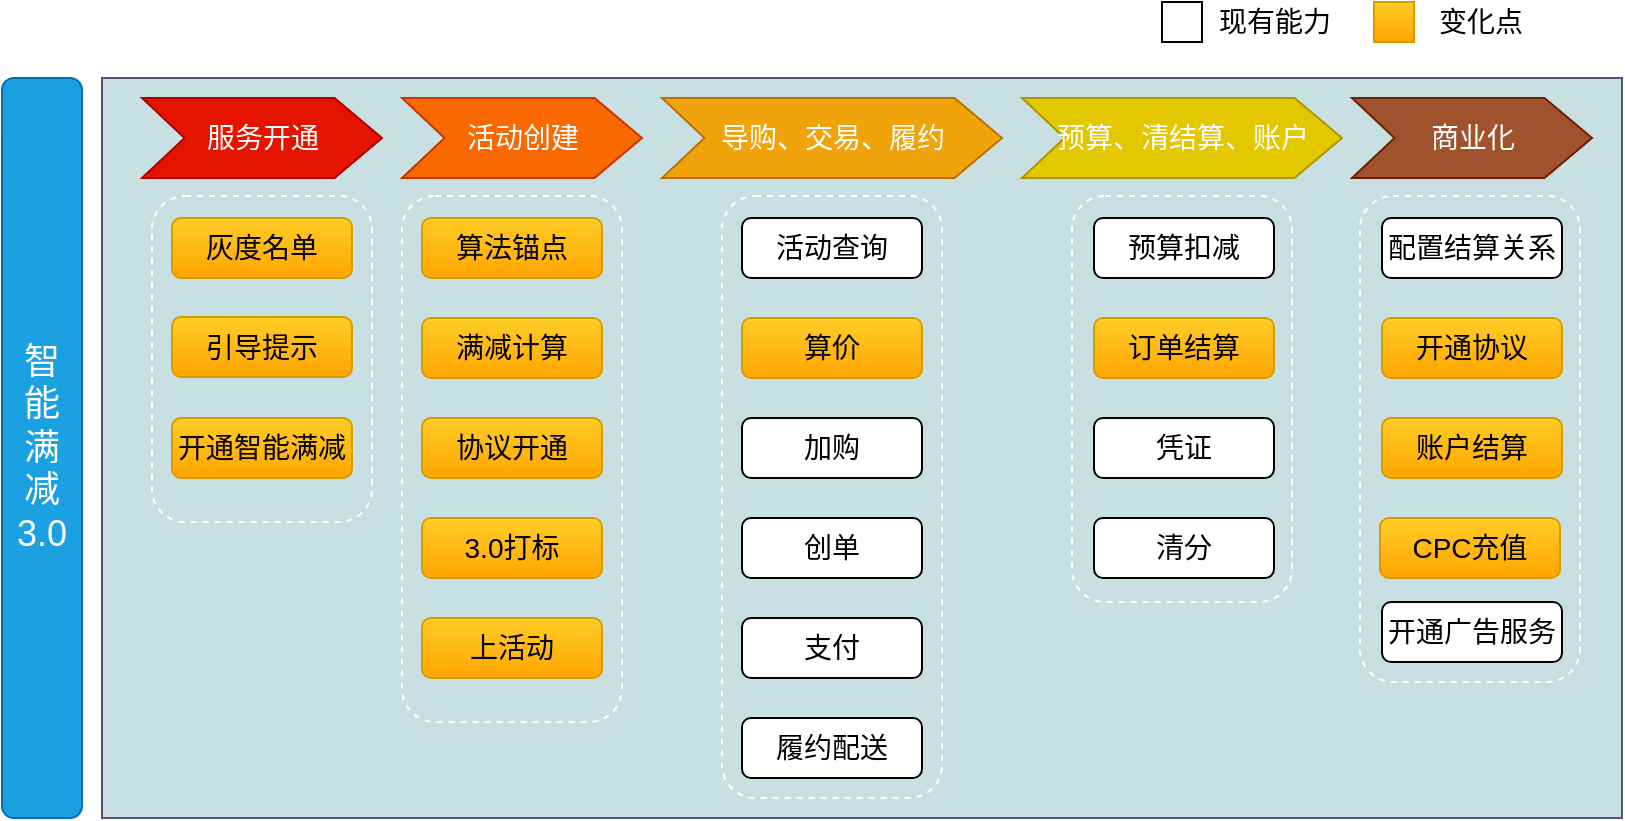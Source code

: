<mxfile version="13.10.9" type="github" pages="6">
  <diagram id="svwzPPDEEpOVP8AQ4CcS" name="业务架构">
    <mxGraphModel dx="809" dy="461" grid="1" gridSize="10" guides="1" tooltips="1" connect="1" arrows="1" fold="1" page="1" pageScale="1" pageWidth="827" pageHeight="1169" math="0" shadow="0">
      <root>
        <mxCell id="0" />
        <mxCell id="1" parent="0" />
        <mxCell id="b3yf6rmu9NAUxcdTz7bX-2" value="" style="rounded=0;whiteSpace=wrap;html=1;fontSize=18;strokeColor=#56517e;fillColor=#C9E0E2;" parent="1" vertex="1">
          <mxGeometry x="60" y="48" width="760" height="370" as="geometry" />
        </mxCell>
        <mxCell id="b3yf6rmu9NAUxcdTz7bX-36" value="" style="rounded=1;whiteSpace=wrap;html=1;fontSize=14;dashed=1;fillColor=none;strokeColor=#FFFFFF;" parent="1" vertex="1">
          <mxGeometry x="689" y="107" width="110" height="243" as="geometry" />
        </mxCell>
        <mxCell id="b3yf6rmu9NAUxcdTz7bX-35" value="" style="rounded=1;whiteSpace=wrap;html=1;fontSize=14;dashed=1;fillColor=none;strokeColor=#FFFFFF;strokeWidth=1;" parent="1" vertex="1">
          <mxGeometry x="545" y="107" width="110" height="203" as="geometry" />
        </mxCell>
        <mxCell id="b3yf6rmu9NAUxcdTz7bX-34" value="" style="rounded=1;whiteSpace=wrap;html=1;fontSize=14;dashed=1;fillColor=none;strokeColor=#FFFFFF;" parent="1" vertex="1">
          <mxGeometry x="370" y="107" width="110" height="301" as="geometry" />
        </mxCell>
        <mxCell id="b3yf6rmu9NAUxcdTz7bX-33" value="" style="rounded=1;whiteSpace=wrap;html=1;fontSize=14;dashed=1;fillColor=none;strokeColor=#FFFFFF;" parent="1" vertex="1">
          <mxGeometry x="210" y="107" width="110" height="263" as="geometry" />
        </mxCell>
        <mxCell id="b3yf6rmu9NAUxcdTz7bX-32" value="" style="rounded=1;whiteSpace=wrap;html=1;fontSize=14;dashed=1;fillColor=none;strokeColor=#FFFFFF;" parent="1" vertex="1">
          <mxGeometry x="85" y="107" width="110" height="163" as="geometry" />
        </mxCell>
        <mxCell id="b3yf6rmu9NAUxcdTz7bX-1" value="智&lt;br style=&quot;font-size: 18px;&quot;&gt;能&lt;br style=&quot;font-size: 18px;&quot;&gt;满&lt;br style=&quot;font-size: 18px;&quot;&gt;减&lt;br style=&quot;font-size: 18px;&quot;&gt;3.0" style="rounded=1;whiteSpace=wrap;html=1;fontSize=18;fillColor=#1ba1e2;strokeColor=#006EAF;fontColor=#ffffff;" parent="1" vertex="1">
          <mxGeometry x="10" y="48" width="40" height="370" as="geometry" />
        </mxCell>
        <mxCell id="b3yf6rmu9NAUxcdTz7bX-3" value="活动创建" style="html=1;shadow=0;dashed=0;align=center;verticalAlign=middle;shape=mxgraph.arrows2.arrow;dy=0;dx=23.73;notch=21.27;fontSize=14;fillColor=#fa6800;strokeColor=#C73500;fontColor=#ffffff;" parent="1" vertex="1">
          <mxGeometry x="210" y="58" width="120" height="40" as="geometry" />
        </mxCell>
        <mxCell id="b3yf6rmu9NAUxcdTz7bX-4" value="导购、交易、履约" style="html=1;shadow=0;dashed=0;align=center;verticalAlign=middle;shape=mxgraph.arrows2.arrow;dy=0;dx=23.73;notch=21.27;fontSize=14;fillColor=#f0a30a;strokeColor=#BD7000;fontColor=#ffffff;" parent="1" vertex="1">
          <mxGeometry x="340" y="58" width="170" height="40" as="geometry" />
        </mxCell>
        <mxCell id="b3yf6rmu9NAUxcdTz7bX-5" value="预算、清结算、账户" style="html=1;shadow=0;dashed=0;align=center;verticalAlign=middle;shape=mxgraph.arrows2.arrow;dy=0;dx=23.73;notch=21.27;fontSize=14;fillColor=#e3c800;strokeColor=#B09500;fontColor=#ffffff;" parent="1" vertex="1">
          <mxGeometry x="520" y="58" width="160" height="40" as="geometry" />
        </mxCell>
        <mxCell id="b3yf6rmu9NAUxcdTz7bX-6" value="商业化" style="html=1;shadow=0;dashed=0;align=center;verticalAlign=middle;shape=mxgraph.arrows2.arrow;dy=0;dx=23.73;notch=21.27;fontSize=14;fillColor=#a0522d;strokeColor=#6D1F00;fontColor=#ffffff;" parent="1" vertex="1">
          <mxGeometry x="685" y="58" width="120" height="40" as="geometry" />
        </mxCell>
        <mxCell id="b3yf6rmu9NAUxcdTz7bX-7" value="算法锚点" style="rounded=1;whiteSpace=wrap;html=1;fontSize=14;fillColor=#ffcd28;strokeColor=#d79b00;gradientColor=#ffa500;" parent="1" vertex="1">
          <mxGeometry x="220" y="118" width="90" height="30" as="geometry" />
        </mxCell>
        <mxCell id="b3yf6rmu9NAUxcdTz7bX-8" value="满减计算" style="rounded=1;whiteSpace=wrap;html=1;fontSize=14;gradientColor=#ffa500;fillColor=#ffcd28;strokeColor=#d79b00;" parent="1" vertex="1">
          <mxGeometry x="220" y="168" width="90" height="30" as="geometry" />
        </mxCell>
        <mxCell id="b3yf6rmu9NAUxcdTz7bX-9" value="协议开通" style="rounded=1;whiteSpace=wrap;html=1;fontSize=14;gradientColor=#ffa500;fillColor=#ffcd28;strokeColor=#d79b00;" parent="1" vertex="1">
          <mxGeometry x="220" y="218" width="90" height="30" as="geometry" />
        </mxCell>
        <mxCell id="b3yf6rmu9NAUxcdTz7bX-10" value="3.0打标" style="rounded=1;whiteSpace=wrap;html=1;fontSize=14;gradientColor=#ffa500;fillColor=#ffcd28;strokeColor=#d79b00;" parent="1" vertex="1">
          <mxGeometry x="220" y="268" width="90" height="30" as="geometry" />
        </mxCell>
        <mxCell id="b3yf6rmu9NAUxcdTz7bX-11" value="上活动" style="rounded=1;whiteSpace=wrap;html=1;fontSize=14;gradientColor=#ffa500;fillColor=#ffcd28;strokeColor=#d79b00;" parent="1" vertex="1">
          <mxGeometry x="220" y="318" width="90" height="30" as="geometry" />
        </mxCell>
        <mxCell id="b3yf6rmu9NAUxcdTz7bX-13" value="活动查询" style="rounded=1;whiteSpace=wrap;html=1;fontSize=14;" parent="1" vertex="1">
          <mxGeometry x="380" y="118" width="90" height="30" as="geometry" />
        </mxCell>
        <mxCell id="b3yf6rmu9NAUxcdTz7bX-14" value="算价" style="rounded=1;whiteSpace=wrap;html=1;fontSize=14;gradientColor=#ffa500;fillColor=#ffcd28;strokeColor=#d79b00;" parent="1" vertex="1">
          <mxGeometry x="380" y="168" width="90" height="30" as="geometry" />
        </mxCell>
        <mxCell id="b3yf6rmu9NAUxcdTz7bX-15" value="加购" style="rounded=1;whiteSpace=wrap;html=1;fontSize=14;" parent="1" vertex="1">
          <mxGeometry x="380" y="218" width="90" height="30" as="geometry" />
        </mxCell>
        <mxCell id="b3yf6rmu9NAUxcdTz7bX-16" value="创单" style="rounded=1;whiteSpace=wrap;html=1;fontSize=14;" parent="1" vertex="1">
          <mxGeometry x="380" y="268" width="90" height="30" as="geometry" />
        </mxCell>
        <mxCell id="b3yf6rmu9NAUxcdTz7bX-17" value="预算扣减" style="rounded=1;whiteSpace=wrap;html=1;fontSize=14;" parent="1" vertex="1">
          <mxGeometry x="556" y="118" width="90" height="30" as="geometry" />
        </mxCell>
        <mxCell id="b3yf6rmu9NAUxcdTz7bX-18" value="订单结算" style="rounded=1;whiteSpace=wrap;html=1;fontSize=14;gradientColor=#ffa500;fillColor=#ffcd28;strokeColor=#d79b00;" parent="1" vertex="1">
          <mxGeometry x="556" y="168" width="90" height="30" as="geometry" />
        </mxCell>
        <mxCell id="b3yf6rmu9NAUxcdTz7bX-19" value="凭证" style="rounded=1;whiteSpace=wrap;html=1;fontSize=14;" parent="1" vertex="1">
          <mxGeometry x="556" y="218" width="90" height="30" as="geometry" />
        </mxCell>
        <mxCell id="b3yf6rmu9NAUxcdTz7bX-20" value="清分" style="rounded=1;whiteSpace=wrap;html=1;fontSize=14;" parent="1" vertex="1">
          <mxGeometry x="556" y="268" width="90" height="30" as="geometry" />
        </mxCell>
        <mxCell id="b3yf6rmu9NAUxcdTz7bX-23" value="支付" style="rounded=1;whiteSpace=wrap;html=1;fontSize=14;" parent="1" vertex="1">
          <mxGeometry x="380" y="318" width="90" height="30" as="geometry" />
        </mxCell>
        <mxCell id="b3yf6rmu9NAUxcdTz7bX-24" value="履约配送" style="rounded=1;whiteSpace=wrap;html=1;fontSize=14;" parent="1" vertex="1">
          <mxGeometry x="380" y="368" width="90" height="30" as="geometry" />
        </mxCell>
        <mxCell id="b3yf6rmu9NAUxcdTz7bX-25" value="服务开通" style="html=1;shadow=0;dashed=0;align=center;verticalAlign=middle;shape=mxgraph.arrows2.arrow;dy=0;dx=23.73;notch=21.27;fontSize=14;fillColor=#e51400;strokeColor=#B20000;fontColor=#ffffff;" parent="1" vertex="1">
          <mxGeometry x="80" y="58" width="120" height="40" as="geometry" />
        </mxCell>
        <mxCell id="b3yf6rmu9NAUxcdTz7bX-26" value="灰度名单" style="rounded=1;whiteSpace=wrap;html=1;fontSize=14;gradientColor=#ffa500;fillColor=#ffcd28;strokeColor=#d79b00;" parent="1" vertex="1">
          <mxGeometry x="95" y="118" width="90" height="30" as="geometry" />
        </mxCell>
        <mxCell id="b3yf6rmu9NAUxcdTz7bX-28" value="引导提示" style="rounded=1;whiteSpace=wrap;html=1;fontSize=14;gradientColor=#ffa500;fillColor=#ffcd28;strokeColor=#d79b00;" parent="1" vertex="1">
          <mxGeometry x="95" y="167.5" width="90" height="30" as="geometry" />
        </mxCell>
        <mxCell id="b3yf6rmu9NAUxcdTz7bX-29" value="配置结算关系" style="rounded=1;whiteSpace=wrap;html=1;fontSize=14;" parent="1" vertex="1">
          <mxGeometry x="700" y="118" width="90" height="30" as="geometry" />
        </mxCell>
        <mxCell id="b3yf6rmu9NAUxcdTz7bX-30" value="开通协议" style="rounded=1;whiteSpace=wrap;html=1;fontSize=14;gradientColor=#ffa500;fillColor=#ffcd28;strokeColor=#d79b00;" parent="1" vertex="1">
          <mxGeometry x="700" y="168" width="90" height="30" as="geometry" />
        </mxCell>
        <mxCell id="b3yf6rmu9NAUxcdTz7bX-31" value="账户结算" style="rounded=1;whiteSpace=wrap;html=1;fontSize=14;gradientColor=#ffa500;fillColor=#ffcd28;strokeColor=#d79b00;" parent="1" vertex="1">
          <mxGeometry x="700" y="218" width="90" height="30" as="geometry" />
        </mxCell>
        <mxCell id="b3yf6rmu9NAUxcdTz7bX-37" value="" style="rounded=0;whiteSpace=wrap;html=1;fontSize=14;gradientColor=#ffa500;fillColor=#ffcd28;strokeColor=#d79b00;" parent="1" vertex="1">
          <mxGeometry x="696" y="10" width="20" height="20" as="geometry" />
        </mxCell>
        <mxCell id="b3yf6rmu9NAUxcdTz7bX-38" value="变化点" style="text;html=1;align=center;verticalAlign=middle;resizable=0;points=[];autosize=1;fontSize=14;" parent="1" vertex="1">
          <mxGeometry x="719" y="10" width="60" height="20" as="geometry" />
        </mxCell>
        <mxCell id="b3yf6rmu9NAUxcdTz7bX-39" value="" style="rounded=0;whiteSpace=wrap;html=1;fontSize=14;" parent="1" vertex="1">
          <mxGeometry x="590" y="10" width="20" height="20" as="geometry" />
        </mxCell>
        <mxCell id="b3yf6rmu9NAUxcdTz7bX-40" value="现有能力" style="text;html=1;align=center;verticalAlign=middle;resizable=0;points=[];autosize=1;fontSize=14;" parent="1" vertex="1">
          <mxGeometry x="611" y="10" width="70" height="20" as="geometry" />
        </mxCell>
        <mxCell id="jsjzfROdjH0b554mfazz-1" value="开通智能满减" style="rounded=1;whiteSpace=wrap;html=1;fontSize=14;gradientColor=#ffa500;fillColor=#ffcd28;strokeColor=#d79b00;" parent="1" vertex="1">
          <mxGeometry x="95" y="218" width="90" height="30" as="geometry" />
        </mxCell>
        <mxCell id="Edufd0Z_FbtpLkKPrjW3-1" value="开通广告服务" style="rounded=1;whiteSpace=wrap;html=1;fontSize=14;" parent="1" vertex="1">
          <mxGeometry x="700" y="310" width="90" height="30" as="geometry" />
        </mxCell>
        <mxCell id="poDAitQGtnNaUEa0xF_J-1" value="CPC充值" style="rounded=1;whiteSpace=wrap;html=1;fontSize=14;gradientColor=#ffa500;fillColor=#ffcd28;strokeColor=#d79b00;" vertex="1" parent="1">
          <mxGeometry x="699" y="268" width="90" height="30" as="geometry" />
        </mxCell>
      </root>
    </mxGraphModel>
  </diagram>
  <diagram id="BrbKqYzhCe-ZeaSh82zv" name="集成架构">
    <mxGraphModel dx="809" dy="461" grid="1" gridSize="10" guides="1" tooltips="1" connect="1" arrows="1" fold="1" page="1" pageScale="1" pageWidth="827" pageHeight="1169" math="0" shadow="0">
      <root>
        <mxCell id="GoxW9i7ttROze6nMOIQV-0" />
        <mxCell id="GoxW9i7ttROze6nMOIQV-1" parent="GoxW9i7ttROze6nMOIQV-0" />
        <mxCell id="KyV_epHE1-PLem4yUeAW-1" value="营销中台" style="rounded=0;whiteSpace=wrap;html=1;strokeWidth=1;fontSize=14;fontColor=#000000;align=left;dashed=1;verticalAlign=top;fontStyle=1" parent="GoxW9i7ttROze6nMOIQV-1" vertex="1">
          <mxGeometry x="40" y="305" width="550" height="90" as="geometry" />
        </mxCell>
        <mxCell id="KyV_epHE1-PLem4yUeAW-0" value="营销工具" style="rounded=0;whiteSpace=wrap;html=1;strokeWidth=1;fontSize=14;fontColor=#000000;align=left;dashed=1;verticalAlign=top;fontStyle=1" parent="GoxW9i7ttROze6nMOIQV-1" vertex="1">
          <mxGeometry x="40" y="205" width="550" height="90" as="geometry" />
        </mxCell>
        <mxCell id="YTMpu8_j2858IgFVY3_3-2" value="产品层" style="rounded=0;whiteSpace=wrap;html=1;strokeWidth=1;fontSize=14;fontColor=#000000;align=left;dashed=1;verticalAlign=top;fontStyle=1" parent="GoxW9i7ttROze6nMOIQV-1" vertex="1">
          <mxGeometry x="40" y="125" width="550" height="70" as="geometry" />
        </mxCell>
        <mxCell id="YTMpu8_j2858IgFVY3_3-1" value="Sopush/Httpizza" style="rounded=0;whiteSpace=wrap;html=1;strokeWidth=1;fontSize=14;align=center;fillColor=#b1ddf0;strokeColor=#10739e;" parent="GoxW9i7ttROze6nMOIQV-1" vertex="1">
          <mxGeometry x="40" y="95" width="550" height="20" as="geometry" />
        </mxCell>
        <mxCell id="YTMpu8_j2858IgFVY3_3-0" value="WEB" style="rounded=0;whiteSpace=wrap;html=1;strokeWidth=1;fontSize=14;fontColor=#000000;align=left;dashed=1;verticalAlign=top;fontStyle=1" parent="GoxW9i7ttROze6nMOIQV-1" vertex="1">
          <mxGeometry x="40" y="20" width="550" height="60" as="geometry" />
        </mxCell>
        <mxCell id="TbF9bN0-pzQNAajZCIpg-10" style="edgeStyle=orthogonalEdgeStyle;rounded=0;orthogonalLoop=1;jettySize=auto;html=1;exitX=0.5;exitY=1;exitDx=0;exitDy=0;entryX=0.5;entryY=0;entryDx=0;entryDy=0;" parent="GoxW9i7ttROze6nMOIQV-1" source="TbF9bN0-pzQNAajZCIpg-5" target="TbF9bN0-pzQNAajZCIpg-8" edge="1">
          <mxGeometry relative="1" as="geometry" />
        </mxCell>
        <mxCell id="TbF9bN0-pzQNAajZCIpg-5" value="Napos" style="rounded=1;whiteSpace=wrap;html=1;strokeWidth=1;fillColor=#1ba1e2;strokeColor=#006EAF;fontColor=#ffffff;" parent="GoxW9i7ttROze6nMOIQV-1" vertex="1">
          <mxGeometry x="160" y="35" width="110" height="30" as="geometry" />
        </mxCell>
        <mxCell id="TbF9bN0-pzQNAajZCIpg-11" style="edgeStyle=orthogonalEdgeStyle;rounded=0;orthogonalLoop=1;jettySize=auto;html=1;exitX=0.5;exitY=1;exitDx=0;exitDy=0;entryX=0.5;entryY=0;entryDx=0;entryDy=0;" parent="GoxW9i7ttROze6nMOIQV-1" source="TbF9bN0-pzQNAajZCIpg-6" target="TbF9bN0-pzQNAajZCIpg-7" edge="1">
          <mxGeometry relative="1" as="geometry" />
        </mxCell>
        <mxCell id="TbF9bN0-pzQNAajZCIpg-6" value="轩辕" style="rounded=1;whiteSpace=wrap;html=1;strokeWidth=1;fillColor=#fa6800;strokeColor=#C73500;fontColor=#ffffff;" parent="GoxW9i7ttROze6nMOIQV-1" vertex="1">
          <mxGeometry x="390" y="35" width="110" height="30" as="geometry" />
        </mxCell>
        <mxCell id="TbF9bN0-pzQNAajZCIpg-19" style="edgeStyle=orthogonalEdgeStyle;rounded=0;orthogonalLoop=1;jettySize=auto;html=1;exitX=0.5;exitY=1;exitDx=0;exitDy=0;entryX=0.5;entryY=0;entryDx=0;entryDy=0;fontSize=14;fontColor=#000000;" parent="GoxW9i7ttROze6nMOIQV-1" source="TbF9bN0-pzQNAajZCIpg-7" target="TbF9bN0-pzQNAajZCIpg-9" edge="1">
          <mxGeometry relative="1" as="geometry" />
        </mxCell>
        <mxCell id="TbF9bN0-pzQNAajZCIpg-7" value="play.valyria" style="rounded=1;whiteSpace=wrap;html=1;strokeWidth=1;fillColor=#60a917;strokeColor=#2D7600;fontColor=#ffffff;" parent="GoxW9i7ttROze6nMOIQV-1" vertex="1">
          <mxGeometry x="390" y="145" width="110" height="30" as="geometry" />
        </mxCell>
        <mxCell id="TbF9bN0-pzQNAajZCIpg-21" style="edgeStyle=orthogonalEdgeStyle;rounded=0;orthogonalLoop=1;jettySize=auto;html=1;exitX=0.5;exitY=1;exitDx=0;exitDy=0;fontSize=14;fontColor=#000000;" parent="GoxW9i7ttROze6nMOIQV-1" source="TbF9bN0-pzQNAajZCIpg-8" target="TbF9bN0-pzQNAajZCIpg-9" edge="1">
          <mxGeometry relative="1" as="geometry" />
        </mxCell>
        <mxCell id="TbF9bN0-pzQNAajZCIpg-8" value="play.dracarys" style="rounded=1;whiteSpace=wrap;html=1;strokeWidth=1;fillColor=#60a917;strokeColor=#2D7600;fontColor=#ffffff;" parent="GoxW9i7ttROze6nMOIQV-1" vertex="1">
          <mxGeometry x="160" y="145" width="110" height="30" as="geometry" />
        </mxCell>
        <mxCell id="TbF9bN0-pzQNAajZCIpg-17" style="edgeStyle=orthogonalEdgeStyle;rounded=0;orthogonalLoop=1;jettySize=auto;html=1;exitX=0.5;exitY=1;exitDx=0;exitDy=0;entryX=0.5;entryY=0;entryDx=0;entryDy=0;fontSize=14;fontColor=#000000;" parent="GoxW9i7ttROze6nMOIQV-1" source="TbF9bN0-pzQNAajZCIpg-9" target="TbF9bN0-pzQNAajZCIpg-15" edge="1">
          <mxGeometry relative="1" as="geometry">
            <Array as="points">
              <mxPoint x="330" y="315" />
              <mxPoint x="225" y="315" />
            </Array>
          </mxGeometry>
        </mxCell>
        <mxCell id="TbF9bN0-pzQNAajZCIpg-18" style="edgeStyle=orthogonalEdgeStyle;rounded=0;orthogonalLoop=1;jettySize=auto;html=1;exitX=0.5;exitY=1;exitDx=0;exitDy=0;fontSize=14;fontColor=#000000;" parent="GoxW9i7ttROze6nMOIQV-1" source="TbF9bN0-pzQNAajZCIpg-9" target="TbF9bN0-pzQNAajZCIpg-16" edge="1">
          <mxGeometry relative="1" as="geometry">
            <Array as="points">
              <mxPoint x="330" y="315" />
              <mxPoint x="445" y="315" />
            </Array>
          </mxGeometry>
        </mxCell>
        <mxCell id="TbF9bN0-pzQNAajZCIpg-9" value="play.doraemon" style="rounded=1;whiteSpace=wrap;html=1;strokeWidth=1;fillColor=#f0a30a;strokeColor=#BD7000;fontColor=#ffffff;" parent="GoxW9i7ttROze6nMOIQV-1" vertex="1">
          <mxGeometry x="230" y="245" width="200" height="30" as="geometry" />
        </mxCell>
        <mxCell id="TbF9bN0-pzQNAajZCIpg-15" value="marketing.&lt;span style=&quot;text-align: left&quot;&gt;maintainer&lt;/span&gt;" style="rounded=1;whiteSpace=wrap;html=1;strokeWidth=1;fillColor=#647687;strokeColor=#314354;fontColor=#ffffff;" parent="GoxW9i7ttROze6nMOIQV-1" vertex="1">
          <mxGeometry x="140" y="335" width="170" height="30" as="geometry" />
        </mxCell>
        <mxCell id="TbF9bN0-pzQNAajZCIpg-16" value="&lt;span class=&quot;emonitor-chart-legend-alias&quot; style=&quot;box-sizing: border-box ; padding: 0px 5px ; display: table-cell ; text-align: left&quot;&gt;marketing.coupon_maintainer&lt;br&gt;&lt;/span&gt;" style="rounded=1;whiteSpace=wrap;html=1;strokeWidth=1;fontStyle=0;fillColor=#647687;strokeColor=#314354;fontColor=#ffffff;" parent="GoxW9i7ttROze6nMOIQV-1" vertex="1">
          <mxGeometry x="360" y="335" width="170" height="30" as="geometry" />
        </mxCell>
        <mxCell id="hJNpM2pKw44CJvwhTgb--2" style="edgeStyle=orthogonalEdgeStyle;rounded=0;orthogonalLoop=1;jettySize=auto;html=1;exitX=1;exitY=0.5;exitDx=0;exitDy=0;dashed=1;fontSize=14;fontColor=#000000;" parent="GoxW9i7ttROze6nMOIQV-1" source="hJNpM2pKw44CJvwhTgb--0" target="TbF9bN0-pzQNAajZCIpg-9" edge="1">
          <mxGeometry relative="1" as="geometry" />
        </mxCell>
        <mxCell id="hJNpM2pKw44CJvwhTgb--0" value="play.watchman" style="rounded=1;whiteSpace=wrap;html=1;strokeWidth=1;fillColor=#f0a30a;strokeColor=#BD7000;fontColor=#ffffff;" parent="GoxW9i7ttROze6nMOIQV-1" vertex="1">
          <mxGeometry x="70" y="245" width="110" height="30" as="geometry" />
        </mxCell>
      </root>
    </mxGraphModel>
  </diagram>
  <diagram id="nS7QeUoA0v4HES4qIWY2" name="系统全链路">
    <mxGraphModel dx="1348" dy="768" grid="1" gridSize="10" guides="1" tooltips="1" connect="1" arrows="1" fold="1" page="1" pageScale="1" pageWidth="827" pageHeight="1169" math="0" shadow="0">
      <root>
        <mxCell id="w93WZqZ1Jj-PsuHGOYY3-0" />
        <mxCell id="w93WZqZ1Jj-PsuHGOYY3-1" parent="w93WZqZ1Jj-PsuHGOYY3-0" />
        <mxCell id="H4kHcmEN_btRz03gtQzD-18" style="edgeStyle=orthogonalEdgeStyle;rounded=0;orthogonalLoop=1;jettySize=auto;html=1;entryX=1;entryY=0.25;entryDx=0;entryDy=0;dashed=1;fontSize=18;fontColor=#000000;exitX=0;exitY=0.5;exitDx=0;exitDy=0;strokeWidth=3;" parent="w93WZqZ1Jj-PsuHGOYY3-1" source="H4kHcmEN_btRz03gtQzD-17" target="H4kHcmEN_btRz03gtQzD-13" edge="1">
          <mxGeometry relative="1" as="geometry">
            <mxPoint x="540" y="510" as="sourcePoint" />
          </mxGeometry>
        </mxCell>
        <mxCell id="H4kHcmEN_btRz03gtQzD-17" value="" style="rounded=0;whiteSpace=wrap;html=1;strokeWidth=1;fontSize=18;fontColor=#000000;align=center;dashed=1;" parent="w93WZqZ1Jj-PsuHGOYY3-1" vertex="1">
          <mxGeometry x="373" y="435" width="120" height="150" as="geometry" />
        </mxCell>
        <mxCell id="No3jNjglMupow7z3h6OO-0" value="商户营销" style="rounded=0;whiteSpace=wrap;html=1;strokeWidth=1;fontSize=25;fontColor=#ffffff;align=center;fontStyle=1;fillColor=#1ba1e2;strokeColor=#006EAF;" parent="w93WZqZ1Jj-PsuHGOYY3-1" vertex="1">
          <mxGeometry x="20" y="60" width="140" height="40" as="geometry" />
        </mxCell>
        <mxCell id="No3jNjglMupow7z3h6OO-1" value="B端算法" style="rounded=0;whiteSpace=wrap;html=1;strokeWidth=1;fontSize=25;fontColor=#ffffff;align=center;fontStyle=1;fillColor=#1ba1e2;strokeColor=#006EAF;" parent="w93WZqZ1Jj-PsuHGOYY3-1" vertex="1">
          <mxGeometry x="530" y="60" width="140" height="40" as="geometry" />
        </mxCell>
        <mxCell id="No3jNjglMupow7z3h6OO-3" value="数据中心" style="rounded=0;whiteSpace=wrap;html=1;strokeWidth=1;fontSize=25;fontColor=#ffffff;align=center;fontStyle=1;fillColor=#1ba1e2;strokeColor=#006EAF;" parent="w93WZqZ1Jj-PsuHGOYY3-1" vertex="1">
          <mxGeometry x="190" y="60" width="140" height="40" as="geometry" />
        </mxCell>
        <mxCell id="No3jNjglMupow7z3h6OO-6" value="商业化" style="rounded=0;whiteSpace=wrap;html=1;strokeWidth=1;fontSize=25;fontColor=#ffffff;align=center;fontStyle=1;fillColor=#1ba1e2;strokeColor=#006EAF;" parent="w93WZqZ1Jj-PsuHGOYY3-1" vertex="1">
          <mxGeometry x="363" y="60" width="140" height="40" as="geometry" />
        </mxCell>
        <mxCell id="No3jNjglMupow7z3h6OO-7" value="导购" style="rounded=0;whiteSpace=wrap;html=1;strokeWidth=1;fontSize=25;fontColor=#ffffff;align=center;fontStyle=1;fillColor=#1ba1e2;strokeColor=#006EAF;" parent="w93WZqZ1Jj-PsuHGOYY3-1" vertex="1">
          <mxGeometry x="1210" y="60" width="140" height="40" as="geometry" />
        </mxCell>
        <mxCell id="No3jNjglMupow7z3h6OO-8" value="交易中台" style="rounded=0;whiteSpace=wrap;html=1;strokeWidth=1;fontSize=25;fontColor=#ffffff;align=center;fontStyle=1;fillColor=#1ba1e2;strokeColor=#006EAF;" parent="w93WZqZ1Jj-PsuHGOYY3-1" vertex="1">
          <mxGeometry x="1380" y="60" width="140" height="40" as="geometry" />
        </mxCell>
        <mxCell id="No3jNjglMupow7z3h6OO-9" value="清结算" style="rounded=0;whiteSpace=wrap;html=1;strokeWidth=1;fontSize=25;fontColor=#ffffff;align=center;fontStyle=1;fillColor=#1ba1e2;strokeColor=#006EAF;" parent="w93WZqZ1Jj-PsuHGOYY3-1" vertex="1">
          <mxGeometry x="1550" y="60" width="140" height="40" as="geometry" />
        </mxCell>
        <mxCell id="No3jNjglMupow7z3h6OO-10" value="账户" style="rounded=0;whiteSpace=wrap;html=1;strokeWidth=1;fontSize=25;fontColor=#ffffff;align=center;fontStyle=1;fillColor=#1ba1e2;strokeColor=#006EAF;" parent="w93WZqZ1Jj-PsuHGOYY3-1" vertex="1">
          <mxGeometry x="1720" y="60" width="140" height="40" as="geometry" />
        </mxCell>
        <mxCell id="H4kHcmEN_btRz03gtQzD-45" style="edgeStyle=orthogonalEdgeStyle;rounded=0;orthogonalLoop=1;jettySize=auto;html=1;exitX=0.5;exitY=1;exitDx=0;exitDy=0;entryX=0.5;entryY=0;entryDx=0;entryDy=0;fontSize=18;fontColor=#000000;strokeWidth=3;" parent="w93WZqZ1Jj-PsuHGOYY3-1" source="No3jNjglMupow7z3h6OO-11" target="H4kHcmEN_btRz03gtQzD-8" edge="1">
          <mxGeometry relative="1" as="geometry" />
        </mxCell>
        <mxCell id="No3jNjglMupow7z3h6OO-11" value="&lt;b&gt;&lt;font style=&quot;font-size: 22px&quot;&gt;1. 加载表单&lt;/font&gt;&lt;/b&gt;&lt;br style=&quot;font-size: 18px&quot;&gt;预算&lt;br style=&quot;font-size: 18px&quot;&gt;算法锚点&lt;br style=&quot;font-size: 18px&quot;&gt;商业化协议" style="rounded=0;whiteSpace=wrap;html=1;strokeWidth=1;fontSize=18;fontColor=#000000;align=center;verticalAlign=top;" parent="w93WZqZ1Jj-PsuHGOYY3-1" vertex="1">
          <mxGeometry x="30" y="160" width="120" height="120" as="geometry" />
        </mxCell>
        <mxCell id="H4kHcmEN_btRz03gtQzD-0" value="B端链路" style="rounded=0;whiteSpace=wrap;html=1;strokeWidth=1;fontSize=25;align=center;gradientColor=#ffa500;fillColor=#ffcd28;strokeColor=#d79b00;" parent="w93WZqZ1Jj-PsuHGOYY3-1" vertex="1">
          <mxGeometry x="10" y="10" width="750" height="35" as="geometry" />
        </mxCell>
        <mxCell id="H4kHcmEN_btRz03gtQzD-5" style="edgeStyle=orthogonalEdgeStyle;rounded=0;orthogonalLoop=1;jettySize=auto;html=1;exitX=0;exitY=0.5;exitDx=0;exitDy=0;entryX=1;entryY=0.25;entryDx=0;entryDy=0;dashed=1;fontSize=18;fontColor=#000000;fillColor=#cdeb8b;strokeColor=#36393d;strokeWidth=3;" parent="w93WZqZ1Jj-PsuHGOYY3-1" source="H4kHcmEN_btRz03gtQzD-2" target="No3jNjglMupow7z3h6OO-11" edge="1">
          <mxGeometry relative="1" as="geometry" />
        </mxCell>
        <mxCell id="q3yEKqH0rprAt4h_MAxS-0" value="soa接口" style="edgeLabel;html=1;align=center;verticalAlign=middle;resizable=0;points=[];fontSize=18;fontColor=#000000;" parent="H4kHcmEN_btRz03gtQzD-5" vertex="1" connectable="0">
          <mxGeometry x="-0.25" relative="1" as="geometry">
            <mxPoint x="25.5" y="-15" as="offset" />
          </mxGeometry>
        </mxCell>
        <mxCell id="H4kHcmEN_btRz03gtQzD-2" value="满减力度、档位" style="whiteSpace=wrap;html=1;strokeWidth=1;fontSize=18;fontColor=#000000;align=center;" parent="w93WZqZ1Jj-PsuHGOYY3-1" vertex="1">
          <mxGeometry x="532.5" y="175" width="135" height="30" as="geometry" />
        </mxCell>
        <mxCell id="H4kHcmEN_btRz03gtQzD-48" style="edgeStyle=orthogonalEdgeStyle;rounded=0;orthogonalLoop=1;jettySize=auto;html=1;exitX=0;exitY=0.5;exitDx=0;exitDy=0;entryX=1;entryY=0.75;entryDx=0;entryDy=0;dashed=1;fontSize=18;fontColor=#000000;strokeWidth=3;" parent="w93WZqZ1Jj-PsuHGOYY3-1" source="H4kHcmEN_btRz03gtQzD-4" target="No3jNjglMupow7z3h6OO-11" edge="1">
          <mxGeometry relative="1" as="geometry" />
        </mxCell>
        <mxCell id="q3yEKqH0rprAt4h_MAxS-5" value="soa接口" style="edgeLabel;html=1;align=center;verticalAlign=middle;resizable=0;points=[];fontSize=18;fontColor=#000000;" parent="H4kHcmEN_btRz03gtQzD-48" vertex="1" connectable="0">
          <mxGeometry x="-0.021" y="-5" relative="1" as="geometry">
            <mxPoint y="-10" as="offset" />
          </mxGeometry>
        </mxCell>
        <mxCell id="H4kHcmEN_btRz03gtQzD-4" value="商业化协议" style="whiteSpace=wrap;html=1;strokeWidth=1;fontSize=18;fontColor=#000000;align=center;" parent="w93WZqZ1Jj-PsuHGOYY3-1" vertex="1">
          <mxGeometry x="390.5" y="235" width="99.5" height="30" as="geometry" />
        </mxCell>
        <mxCell id="H4kHcmEN_btRz03gtQzD-10" style="edgeStyle=orthogonalEdgeStyle;rounded=0;orthogonalLoop=1;jettySize=auto;html=1;exitX=1;exitY=0.25;exitDx=0;exitDy=0;entryX=0;entryY=0.5;entryDx=0;entryDy=0;fontSize=18;fontColor=#000000;strokeWidth=3;" parent="w93WZqZ1Jj-PsuHGOYY3-1" source="H4kHcmEN_btRz03gtQzD-8" target="H4kHcmEN_btRz03gtQzD-9" edge="1">
          <mxGeometry relative="1" as="geometry" />
        </mxCell>
        <mxCell id="q3yEKqH0rprAt4h_MAxS-11" value="soa接口" style="edgeLabel;html=1;align=center;verticalAlign=middle;resizable=0;points=[];fontSize=18;fontColor=#000000;" parent="H4kHcmEN_btRz03gtQzD-10" vertex="1" connectable="0">
          <mxGeometry x="-0.121" y="10" relative="1" as="geometry">
            <mxPoint x="14" y="-10" as="offset" />
          </mxGeometry>
        </mxCell>
        <mxCell id="H4kHcmEN_btRz03gtQzD-12" style="edgeStyle=orthogonalEdgeStyle;rounded=0;orthogonalLoop=1;jettySize=auto;html=1;exitX=1;exitY=0.5;exitDx=0;exitDy=0;entryX=0;entryY=0.5;entryDx=0;entryDy=0;fontSize=18;fontColor=#000000;strokeWidth=3;" parent="w93WZqZ1Jj-PsuHGOYY3-1" source="H4kHcmEN_btRz03gtQzD-8" target="H4kHcmEN_btRz03gtQzD-11" edge="1">
          <mxGeometry relative="1" as="geometry" />
        </mxCell>
        <mxCell id="q3yEKqH0rprAt4h_MAxS-12" value="soa接口" style="edgeLabel;html=1;align=center;verticalAlign=middle;resizable=0;points=[];fontSize=18;fontColor=#000000;" parent="H4kHcmEN_btRz03gtQzD-12" vertex="1" connectable="0">
          <mxGeometry x="-0.558" y="6" relative="1" as="geometry">
            <mxPoint x="-8" y="-8" as="offset" />
          </mxGeometry>
        </mxCell>
        <mxCell id="H4kHcmEN_btRz03gtQzD-46" style="edgeStyle=orthogonalEdgeStyle;rounded=0;orthogonalLoop=1;jettySize=auto;html=1;exitX=0.5;exitY=1;exitDx=0;exitDy=0;entryX=0.5;entryY=0;entryDx=0;entryDy=0;fontSize=18;fontColor=#000000;strokeWidth=3;" parent="w93WZqZ1Jj-PsuHGOYY3-1" source="H4kHcmEN_btRz03gtQzD-8" target="H4kHcmEN_btRz03gtQzD-13" edge="1">
          <mxGeometry relative="1" as="geometry" />
        </mxCell>
        <mxCell id="H4kHcmEN_btRz03gtQzD-8" value="&lt;b&gt;&lt;font style=&quot;font-size: 22px&quot;&gt;2. 创建活动&lt;/font&gt;&lt;/b&gt;&lt;br style=&quot;font-size: 18px&quot;&gt;开通商业化&lt;br style=&quot;font-size: 18px&quot;&gt;3.0打标&lt;br style=&quot;font-size: 18px&quot;&gt;保存活动" style="rounded=0;whiteSpace=wrap;html=1;strokeWidth=1;fontSize=18;fontColor=#000000;align=center;verticalAlign=top;" parent="w93WZqZ1Jj-PsuHGOYY3-1" vertex="1">
          <mxGeometry x="30" y="330" width="120" height="120" as="geometry" />
        </mxCell>
        <mxCell id="H4kHcmEN_btRz03gtQzD-9" value="开通协议" style="whiteSpace=wrap;html=1;strokeWidth=1;fontSize=18;fontColor=#000000;align=center;" parent="w93WZqZ1Jj-PsuHGOYY3-1" vertex="1">
          <mxGeometry x="390.5" y="345" width="85" height="30" as="geometry" />
        </mxCell>
        <mxCell id="H4kHcmEN_btRz03gtQzD-11" value="创建活动" style="whiteSpace=wrap;html=1;strokeWidth=1;fontSize=18;fontColor=#000000;align=center;" parent="w93WZqZ1Jj-PsuHGOYY3-1" vertex="1">
          <mxGeometry x="727.5" y="375" width="85" height="30" as="geometry" />
        </mxCell>
        <mxCell id="H4kHcmEN_btRz03gtQzD-13" value="&lt;b&gt;&lt;font style=&quot;font-size: 22px&quot;&gt;3. 活动预览&lt;/font&gt;&lt;/b&gt;&lt;br style=&quot;font-size: 18px&quot;&gt;返现数据&lt;br style=&quot;font-size: 18px&quot;&gt;转化数据&lt;br style=&quot;font-size: 18px&quot;&gt;cpc跳转&lt;br style=&quot;font-size: 18px&quot;&gt;活动效果" style="rounded=0;whiteSpace=wrap;html=1;strokeWidth=1;fontSize=18;fontColor=#000000;align=center;verticalAlign=top;" parent="w93WZqZ1Jj-PsuHGOYY3-1" vertex="1">
          <mxGeometry x="30" y="540" width="120" height="120" as="geometry" />
        </mxCell>
        <mxCell id="H4kHcmEN_btRz03gtQzD-14" value="返现金额" style="whiteSpace=wrap;html=1;strokeWidth=1;fontSize=18;fontColor=#000000;align=center;" parent="w93WZqZ1Jj-PsuHGOYY3-1" vertex="1">
          <mxGeometry x="390.5" y="450" width="85" height="30" as="geometry" />
        </mxCell>
        <mxCell id="H4kHcmEN_btRz03gtQzD-15" value="转化数据" style="whiteSpace=wrap;html=1;strokeWidth=1;fontSize=18;fontColor=#000000;align=center;" parent="w93WZqZ1Jj-PsuHGOYY3-1" vertex="1">
          <mxGeometry x="390.5" y="495" width="85" height="30" as="geometry" />
        </mxCell>
        <mxCell id="H4kHcmEN_btRz03gtQzD-16" value="承接页链接" style="whiteSpace=wrap;html=1;strokeWidth=1;fontSize=18;fontColor=#000000;align=center;" parent="w93WZqZ1Jj-PsuHGOYY3-1" vertex="1">
          <mxGeometry x="384.5" y="540" width="97" height="30" as="geometry" />
        </mxCell>
        <mxCell id="H4kHcmEN_btRz03gtQzD-19" value="活动底层" style="rounded=0;whiteSpace=wrap;html=1;strokeWidth=1;fontSize=25;fontColor=#ffffff;align=center;fontStyle=1;fillColor=#1ba1e2;strokeColor=#006EAF;" parent="w93WZqZ1Jj-PsuHGOYY3-1" vertex="1">
          <mxGeometry x="700" y="60" width="140" height="40" as="geometry" />
        </mxCell>
        <mxCell id="H4kHcmEN_btRz03gtQzD-21" style="edgeStyle=orthogonalEdgeStyle;rounded=0;orthogonalLoop=1;jettySize=auto;html=1;exitX=0;exitY=0.5;exitDx=0;exitDy=0;entryX=1;entryY=0.75;entryDx=0;entryDy=0;dashed=1;fontSize=18;fontColor=#000000;strokeWidth=3;" parent="w93WZqZ1Jj-PsuHGOYY3-1" source="H4kHcmEN_btRz03gtQzD-20" target="H4kHcmEN_btRz03gtQzD-13" edge="1">
          <mxGeometry relative="1" as="geometry" />
        </mxCell>
        <mxCell id="q3yEKqH0rprAt4h_MAxS-10" value="页面嵌入" style="edgeLabel;html=1;align=center;verticalAlign=middle;resizable=0;points=[];fontSize=18;fontColor=#000000;" parent="H4kHcmEN_btRz03gtQzD-21" vertex="1" connectable="0">
          <mxGeometry x="-0.267" y="-2" relative="1" as="geometry">
            <mxPoint x="46" y="-32.75" as="offset" />
          </mxGeometry>
        </mxCell>
        <mxCell id="H4kHcmEN_btRz03gtQzD-20" value="效果数据页" style="whiteSpace=wrap;html=1;strokeWidth=1;fontSize=18;fontColor=#000000;align=center;" parent="w93WZqZ1Jj-PsuHGOYY3-1" vertex="1">
          <mxGeometry x="213.75" y="670" width="92.5" height="30" as="geometry" />
        </mxCell>
        <mxCell id="H4kHcmEN_btRz03gtQzD-22" value="C端链路" style="rounded=0;whiteSpace=wrap;html=1;strokeWidth=1;fontSize=25;align=center;fillColor=#dae8fc;strokeColor=#6c8ebf;gradientColor=#7ea6e0;" parent="w93WZqZ1Jj-PsuHGOYY3-1" vertex="1">
          <mxGeometry x="780" y="10" width="1090" height="35" as="geometry" />
        </mxCell>
        <mxCell id="H4kHcmEN_btRz03gtQzD-23" value="MCC" style="rounded=0;whiteSpace=wrap;html=1;strokeWidth=1;fontSize=25;fontColor=#ffffff;align=center;fontStyle=1;fillColor=#1ba1e2;strokeColor=#006EAF;" parent="w93WZqZ1Jj-PsuHGOYY3-1" vertex="1">
          <mxGeometry x="1040" y="60" width="140" height="40" as="geometry" />
        </mxCell>
        <mxCell id="H4kHcmEN_btRz03gtQzD-44" style="edgeStyle=orthogonalEdgeStyle;rounded=0;orthogonalLoop=1;jettySize=auto;html=1;exitX=1;exitY=0.5;exitDx=0;exitDy=0;entryX=0.5;entryY=0;entryDx=0;entryDy=0;fontSize=18;fontColor=#000000;strokeWidth=3;" parent="w93WZqZ1Jj-PsuHGOYY3-1" source="H4kHcmEN_btRz03gtQzD-25" target="H4kHcmEN_btRz03gtQzD-40" edge="1">
          <mxGeometry relative="1" as="geometry" />
        </mxCell>
        <mxCell id="H4kHcmEN_btRz03gtQzD-25" value="&lt;b&gt;&lt;font style=&quot;font-size: 22px&quot;&gt;4. 活动展示&lt;/font&gt;&lt;/b&gt;&lt;br style=&quot;font-size: 18px&quot;&gt;查询活动" style="rounded=0;whiteSpace=wrap;html=1;strokeWidth=1;fontSize=18;fontColor=#000000;align=center;verticalAlign=top;" parent="w93WZqZ1Jj-PsuHGOYY3-1" vertex="1">
          <mxGeometry x="1220" y="410" width="120" height="120" as="geometry" />
        </mxCell>
        <mxCell id="H4kHcmEN_btRz03gtQzD-39" style="edgeStyle=orthogonalEdgeStyle;rounded=0;orthogonalLoop=1;jettySize=auto;html=1;exitX=1;exitY=0.5;exitDx=0;exitDy=0;entryX=0;entryY=0.25;entryDx=0;entryDy=0;dashed=1;fontSize=18;fontColor=#000000;strokeWidth=3;" parent="w93WZqZ1Jj-PsuHGOYY3-1" source="H4kHcmEN_btRz03gtQzD-26" target="H4kHcmEN_btRz03gtQzD-25" edge="1">
          <mxGeometry relative="1" as="geometry" />
        </mxCell>
        <mxCell id="H4kHcmEN_btRz03gtQzD-26" value="" style="rounded=0;whiteSpace=wrap;html=1;strokeWidth=1;fontSize=18;fontColor=#000000;align=center;dashed=1;" parent="w93WZqZ1Jj-PsuHGOYY3-1" vertex="1">
          <mxGeometry x="1050" y="410" width="120" height="140" as="geometry" />
        </mxCell>
        <mxCell id="H4kHcmEN_btRz03gtQzD-27" value="查询活动" style="whiteSpace=wrap;html=1;strokeWidth=1;fontSize=18;fontColor=#000000;align=center;" parent="w93WZqZ1Jj-PsuHGOYY3-1" vertex="1">
          <mxGeometry x="1067.5" y="425" width="85" height="30" as="geometry" />
        </mxCell>
        <mxCell id="H4kHcmEN_btRz03gtQzD-28" value="查询算法" style="whiteSpace=wrap;html=1;strokeWidth=1;fontSize=18;fontColor=#000000;align=center;" parent="w93WZqZ1Jj-PsuHGOYY3-1" vertex="1">
          <mxGeometry x="1067.5" y="470" width="85" height="30" as="geometry" />
        </mxCell>
        <mxCell id="H4kHcmEN_btRz03gtQzD-30" value="C端算法" style="rounded=0;whiteSpace=wrap;html=1;strokeWidth=1;fontSize=25;fontColor=#ffffff;align=center;fontStyle=1;fillColor=#1ba1e2;strokeColor=#006EAF;" parent="w93WZqZ1Jj-PsuHGOYY3-1" vertex="1">
          <mxGeometry x="870" y="60" width="140" height="40" as="geometry" />
        </mxCell>
        <mxCell id="H4kHcmEN_btRz03gtQzD-38" style="edgeStyle=orthogonalEdgeStyle;rounded=0;orthogonalLoop=1;jettySize=auto;html=1;exitX=1;exitY=0.5;exitDx=0;exitDy=0;entryX=0;entryY=0.75;entryDx=0;entryDy=0;dashed=1;fontSize=18;fontColor=#000000;strokeWidth=3;" parent="w93WZqZ1Jj-PsuHGOYY3-1" source="H4kHcmEN_btRz03gtQzD-31" target="H4kHcmEN_btRz03gtQzD-26" edge="1">
          <mxGeometry relative="1" as="geometry" />
        </mxCell>
        <mxCell id="H4kHcmEN_btRz03gtQzD-31" value="计算撬动金额" style="whiteSpace=wrap;html=1;strokeWidth=1;fontSize=18;fontColor=#000000;align=center;" parent="w93WZqZ1Jj-PsuHGOYY3-1" vertex="1">
          <mxGeometry x="881.87" y="500" width="116.25" height="30" as="geometry" />
        </mxCell>
        <mxCell id="H4kHcmEN_btRz03gtQzD-36" style="edgeStyle=orthogonalEdgeStyle;rounded=0;orthogonalLoop=1;jettySize=auto;html=1;exitX=1;exitY=0.5;exitDx=0;exitDy=0;entryX=0;entryY=0.25;entryDx=0;entryDy=0;dashed=1;fontSize=18;fontColor=#000000;strokeWidth=3;" parent="w93WZqZ1Jj-PsuHGOYY3-1" source="H4kHcmEN_btRz03gtQzD-34" target="H4kHcmEN_btRz03gtQzD-26" edge="1">
          <mxGeometry relative="1" as="geometry" />
        </mxCell>
        <mxCell id="q3yEKqH0rprAt4h_MAxS-6" value="soa接口" style="edgeLabel;html=1;align=center;verticalAlign=middle;resizable=0;points=[];fontSize=18;fontColor=#000000;" parent="H4kHcmEN_btRz03gtQzD-36" vertex="1" connectable="0">
          <mxGeometry x="-0.105" y="8" relative="1" as="geometry">
            <mxPoint x="11.5" y="-12" as="offset" />
          </mxGeometry>
        </mxCell>
        <mxCell id="H4kHcmEN_btRz03gtQzD-68" style="edgeStyle=orthogonalEdgeStyle;rounded=0;orthogonalLoop=1;jettySize=auto;html=1;exitX=0.5;exitY=1;exitDx=0;exitDy=0;entryX=1;entryY=0.25;entryDx=0;entryDy=0;dashed=1;fontSize=18;fontColor=#000000;strokeWidth=3;" parent="w93WZqZ1Jj-PsuHGOYY3-1" source="H4kHcmEN_btRz03gtQzD-34" target="H4kHcmEN_btRz03gtQzD-51" edge="1">
          <mxGeometry relative="1" as="geometry" />
        </mxCell>
        <mxCell id="q3yEKqH0rprAt4h_MAxS-9" value="soa接口" style="edgeLabel;html=1;align=center;verticalAlign=middle;resizable=0;points=[];fontSize=18;fontColor=#000000;" parent="H4kHcmEN_btRz03gtQzD-68" vertex="1" connectable="0">
          <mxGeometry x="-0.517" relative="1" as="geometry">
            <mxPoint y="-1" as="offset" />
          </mxGeometry>
        </mxCell>
        <mxCell id="H4kHcmEN_btRz03gtQzD-34" value="活动查询" style="whiteSpace=wrap;html=1;strokeWidth=1;fontSize=18;fontColor=#000000;align=center;" parent="w93WZqZ1Jj-PsuHGOYY3-1" vertex="1">
          <mxGeometry x="727.5" y="430" width="85" height="30" as="geometry" />
        </mxCell>
        <mxCell id="H4kHcmEN_btRz03gtQzD-47" style="edgeStyle=orthogonalEdgeStyle;rounded=0;orthogonalLoop=1;jettySize=auto;html=1;exitX=1;exitY=0.5;exitDx=0;exitDy=0;entryX=0.5;entryY=0;entryDx=0;entryDy=0;fontSize=18;fontColor=#000000;strokeWidth=3;" parent="w93WZqZ1Jj-PsuHGOYY3-1" source="H4kHcmEN_btRz03gtQzD-40" target="H4kHcmEN_btRz03gtQzD-43" edge="1">
          <mxGeometry relative="1" as="geometry" />
        </mxCell>
        <mxCell id="H4kHcmEN_btRz03gtQzD-40" value="&lt;b&gt;&lt;font style=&quot;font-size: 22px&quot;&gt;5. 发起交易&lt;/font&gt;&lt;/b&gt;&lt;br style=&quot;font-size: 18px&quot;&gt;提交订单&lt;br style=&quot;font-size: 18px&quot;&gt;订单支付" style="rounded=0;whiteSpace=wrap;html=1;strokeWidth=1;fontSize=18;fontColor=#000000;align=center;verticalAlign=top;" parent="w93WZqZ1Jj-PsuHGOYY3-1" vertex="1">
          <mxGeometry x="1390" y="540" width="120" height="120" as="geometry" />
        </mxCell>
        <mxCell id="H4kHcmEN_btRz03gtQzD-42" value="裁剪结果" style="whiteSpace=wrap;html=1;strokeWidth=1;fontSize=18;fontColor=#000000;align=center;" parent="w93WZqZ1Jj-PsuHGOYY3-1" vertex="1">
          <mxGeometry x="1067.5" y="510" width="85" height="30" as="geometry" />
        </mxCell>
        <mxCell id="H4kHcmEN_btRz03gtQzD-50" style="edgeStyle=orthogonalEdgeStyle;rounded=0;orthogonalLoop=1;jettySize=auto;html=1;exitX=1;exitY=0.75;exitDx=0;exitDy=0;entryX=0;entryY=0.5;entryDx=0;entryDy=0;fontSize=18;fontColor=#000000;strokeWidth=3;" parent="w93WZqZ1Jj-PsuHGOYY3-1" source="H4kHcmEN_btRz03gtQzD-43" target="H4kHcmEN_btRz03gtQzD-49" edge="1">
          <mxGeometry relative="1" as="geometry" />
        </mxCell>
        <mxCell id="H4kHcmEN_btRz03gtQzD-56" value="到达账期" style="edgeLabel;html=1;align=center;verticalAlign=middle;resizable=0;points=[];fontSize=18;fontColor=#000000;" parent="H4kHcmEN_btRz03gtQzD-50" vertex="1" connectable="0">
          <mxGeometry x="-0.084" y="3" relative="1" as="geometry">
            <mxPoint x="43.2" y="-22.2" as="offset" />
          </mxGeometry>
        </mxCell>
        <mxCell id="H4kHcmEN_btRz03gtQzD-52" style="edgeStyle=orthogonalEdgeStyle;rounded=0;orthogonalLoop=1;jettySize=auto;html=1;exitX=0;exitY=0.75;exitDx=0;exitDy=0;entryX=1;entryY=0.5;entryDx=0;entryDy=0;dashed=1;fontSize=18;fontColor=#000000;strokeWidth=3;" parent="w93WZqZ1Jj-PsuHGOYY3-1" source="H4kHcmEN_btRz03gtQzD-43" target="H4kHcmEN_btRz03gtQzD-60" edge="1">
          <mxGeometry relative="1" as="geometry" />
        </mxCell>
        <mxCell id="H4kHcmEN_btRz03gtQzD-53" value="MQ消息" style="edgeLabel;html=1;align=center;verticalAlign=middle;resizable=0;points=[];fontSize=18;fontColor=#000000;" parent="H4kHcmEN_btRz03gtQzD-52" vertex="1" connectable="0">
          <mxGeometry x="-0.168" y="6" relative="1" as="geometry">
            <mxPoint x="-1.67" y="-21" as="offset" />
          </mxGeometry>
        </mxCell>
        <mxCell id="H4kHcmEN_btRz03gtQzD-43" value="&lt;b&gt;&lt;font style=&quot;font-size: 22px&quot;&gt;6. 清结算&lt;/font&gt;&lt;/b&gt;&lt;br style=&quot;font-size: 18px&quot;&gt;生成结算单&lt;br style=&quot;font-size: 18px&quot;&gt;账期计算&lt;br style=&quot;font-size: 18px&quot;&gt;清分" style="rounded=0;whiteSpace=wrap;html=1;strokeWidth=1;fontSize=18;fontColor=#000000;align=center;verticalAlign=top;" parent="w93WZqZ1Jj-PsuHGOYY3-1" vertex="1">
          <mxGeometry x="1560" y="660" width="120" height="120" as="geometry" />
        </mxCell>
        <mxCell id="H4kHcmEN_btRz03gtQzD-49" value="资金调拨" style="whiteSpace=wrap;html=1;strokeWidth=1;fontSize=18;fontColor=#000000;align=center;" parent="w93WZqZ1Jj-PsuHGOYY3-1" vertex="1">
          <mxGeometry x="1747.5" y="790" width="85" height="30" as="geometry" />
        </mxCell>
        <mxCell id="H4kHcmEN_btRz03gtQzD-64" style="edgeStyle=orthogonalEdgeStyle;rounded=0;orthogonalLoop=1;jettySize=auto;html=1;exitX=0.5;exitY=1;exitDx=0;exitDy=0;entryX=0.5;entryY=0;entryDx=0;entryDy=0;fontSize=18;fontColor=#000000;strokeWidth=3;" parent="w93WZqZ1Jj-PsuHGOYY3-1" source="H4kHcmEN_btRz03gtQzD-51" target="H4kHcmEN_btRz03gtQzD-62" edge="1">
          <mxGeometry relative="1" as="geometry" />
        </mxCell>
        <mxCell id="H4kHcmEN_btRz03gtQzD-51" value="&lt;b&gt;&lt;font style=&quot;font-size: 22px&quot;&gt;7. CPC充值&lt;/font&gt;&lt;/b&gt;&lt;br style=&quot;font-size: 18px&quot;&gt;查询订单&lt;br style=&quot;font-size: 18px&quot;&gt;查询活动&lt;br style=&quot;font-size: 18px&quot;&gt;查询&lt;br style=&quot;font-size: 18px&quot;&gt;账期查询" style="rounded=0;whiteSpace=wrap;html=1;strokeWidth=1;fontSize=18;fontColor=#000000;align=center;verticalAlign=top;" parent="w93WZqZ1Jj-PsuHGOYY3-1" vertex="1">
          <mxGeometry x="373" y="820" width="120" height="120" as="geometry" />
        </mxCell>
        <mxCell id="H4kHcmEN_btRz03gtQzD-59" style="edgeStyle=orthogonalEdgeStyle;rounded=0;orthogonalLoop=1;jettySize=auto;html=1;exitX=1;exitY=0.5;exitDx=0;exitDy=0;entryX=0;entryY=0.5;entryDx=0;entryDy=0;dashed=1;fontSize=18;fontColor=#000000;strokeWidth=3;" parent="w93WZqZ1Jj-PsuHGOYY3-1" source="H4kHcmEN_btRz03gtQzD-57" target="H4kHcmEN_btRz03gtQzD-40" edge="1">
          <mxGeometry relative="1" as="geometry" />
        </mxCell>
        <mxCell id="H4kHcmEN_btRz03gtQzD-57" value="算价" style="whiteSpace=wrap;html=1;strokeWidth=1;fontSize=18;fontColor=#000000;align=center;" parent="w93WZqZ1Jj-PsuHGOYY3-1" vertex="1">
          <mxGeometry x="1067.5" y="585" width="85" height="30" as="geometry" />
        </mxCell>
        <mxCell id="H4kHcmEN_btRz03gtQzD-61" style="edgeStyle=orthogonalEdgeStyle;rounded=0;orthogonalLoop=1;jettySize=auto;html=1;exitX=0.5;exitY=1;exitDx=0;exitDy=0;entryX=0.5;entryY=0;entryDx=0;entryDy=0;fontSize=18;fontColor=#000000;strokeWidth=3;" parent="w93WZqZ1Jj-PsuHGOYY3-1" source="H4kHcmEN_btRz03gtQzD-60" target="H4kHcmEN_btRz03gtQzD-51" edge="1">
          <mxGeometry relative="1" as="geometry" />
        </mxCell>
        <mxCell id="H4kHcmEN_btRz03gtQzD-60" value="落地数据" style="whiteSpace=wrap;html=1;strokeWidth=1;fontSize=18;fontColor=#000000;align=center;" parent="w93WZqZ1Jj-PsuHGOYY3-1" vertex="1">
          <mxGeometry x="391.75" y="735" width="82.5" height="30" as="geometry" />
        </mxCell>
        <mxCell id="H4kHcmEN_btRz03gtQzD-62" value="充值" style="whiteSpace=wrap;html=1;strokeWidth=1;fontSize=18;fontColor=#000000;align=center;" parent="w93WZqZ1Jj-PsuHGOYY3-1" vertex="1">
          <mxGeometry x="391.75" y="990" width="82.5" height="30" as="geometry" />
        </mxCell>
        <mxCell id="H4kHcmEN_btRz03gtQzD-66" style="edgeStyle=orthogonalEdgeStyle;rounded=0;orthogonalLoop=1;jettySize=auto;html=1;exitX=1;exitY=0.5;exitDx=0;exitDy=0;entryX=0;entryY=0.25;entryDx=0;entryDy=0;dashed=1;fontSize=18;fontColor=#000000;strokeWidth=3;" parent="w93WZqZ1Jj-PsuHGOYY3-1" source="H4kHcmEN_btRz03gtQzD-65" target="H4kHcmEN_btRz03gtQzD-43" edge="1">
          <mxGeometry relative="1" as="geometry" />
        </mxCell>
        <mxCell id="H4kHcmEN_btRz03gtQzD-67" style="edgeStyle=orthogonalEdgeStyle;rounded=0;orthogonalLoop=1;jettySize=auto;html=1;exitX=0.5;exitY=1;exitDx=0;exitDy=0;entryX=1;entryY=0.5;entryDx=0;entryDy=0;dashed=1;fontSize=18;fontColor=#000000;strokeWidth=3;" parent="w93WZqZ1Jj-PsuHGOYY3-1" source="H4kHcmEN_btRz03gtQzD-65" target="H4kHcmEN_btRz03gtQzD-51" edge="1">
          <mxGeometry relative="1" as="geometry" />
        </mxCell>
        <mxCell id="q3yEKqH0rprAt4h_MAxS-7" value="soa接口" style="edgeLabel;html=1;align=center;verticalAlign=middle;resizable=0;points=[];fontSize=18;fontColor=#000000;" parent="H4kHcmEN_btRz03gtQzD-67" vertex="1" connectable="0">
          <mxGeometry x="0.193" y="-5" relative="1" as="geometry">
            <mxPoint x="1" y="-15" as="offset" />
          </mxGeometry>
        </mxCell>
        <mxCell id="H4kHcmEN_btRz03gtQzD-65" value="订单查询" style="whiteSpace=wrap;html=1;strokeWidth=1;fontSize=18;fontColor=#000000;align=center;" parent="w93WZqZ1Jj-PsuHGOYY3-1" vertex="1">
          <mxGeometry x="1407.5" y="675" width="85" height="30" as="geometry" />
        </mxCell>
        <mxCell id="H4kHcmEN_btRz03gtQzD-70" style="edgeStyle=orthogonalEdgeStyle;rounded=0;orthogonalLoop=1;jettySize=auto;html=1;exitX=0;exitY=0.5;exitDx=0;exitDy=0;entryX=1;entryY=0.75;entryDx=0;entryDy=0;dashed=1;fontSize=18;fontColor=#000000;strokeWidth=3;" parent="w93WZqZ1Jj-PsuHGOYY3-1" source="H4kHcmEN_btRz03gtQzD-69" target="H4kHcmEN_btRz03gtQzD-51" edge="1">
          <mxGeometry relative="1" as="geometry" />
        </mxCell>
        <mxCell id="q3yEKqH0rprAt4h_MAxS-8" value="soa接口" style="edgeLabel;html=1;align=center;verticalAlign=middle;resizable=0;points=[];fontSize=18;fontColor=#000000;" parent="H4kHcmEN_btRz03gtQzD-70" vertex="1" connectable="0">
          <mxGeometry x="0.161" y="-5" relative="1" as="geometry">
            <mxPoint x="1" y="20" as="offset" />
          </mxGeometry>
        </mxCell>
        <mxCell id="H4kHcmEN_btRz03gtQzD-69" value="账期查询" style="whiteSpace=wrap;html=1;strokeWidth=1;fontSize=18;fontColor=#000000;align=center;" parent="w93WZqZ1Jj-PsuHGOYY3-1" vertex="1">
          <mxGeometry x="1577.5" y="895" width="85" height="30" as="geometry" />
        </mxCell>
        <mxCell id="RdzKXNgbi3oI4XnkE0dq-0" value="" style="endArrow=none;dashed=1;html=1;strokeWidth=1;fontSize=25;fontColor=#000000;strokeColor=#666666;" parent="w93WZqZ1Jj-PsuHGOYY3-1" edge="1">
          <mxGeometry width="50" height="50" relative="1" as="geometry">
            <mxPoint x="175" y="1030" as="sourcePoint" />
            <mxPoint x="175" y="60" as="targetPoint" />
          </mxGeometry>
        </mxCell>
        <mxCell id="RdzKXNgbi3oI4XnkE0dq-1" value="" style="endArrow=none;dashed=1;html=1;strokeWidth=1;fontSize=25;fontColor=#000000;strokeColor=#666666;" parent="w93WZqZ1Jj-PsuHGOYY3-1" edge="1">
          <mxGeometry width="50" height="50" relative="1" as="geometry">
            <mxPoint x="346" y="1030" as="sourcePoint" />
            <mxPoint x="346" y="60" as="targetPoint" />
          </mxGeometry>
        </mxCell>
        <mxCell id="RdzKXNgbi3oI4XnkE0dq-2" value="" style="endArrow=none;dashed=1;html=1;strokeWidth=1;fontSize=25;fontColor=#000000;strokeColor=#666666;" parent="w93WZqZ1Jj-PsuHGOYY3-1" edge="1">
          <mxGeometry width="50" height="50" relative="1" as="geometry">
            <mxPoint x="517" y="1030" as="sourcePoint" />
            <mxPoint x="517" y="60" as="targetPoint" />
          </mxGeometry>
        </mxCell>
        <mxCell id="RdzKXNgbi3oI4XnkE0dq-3" value="" style="endArrow=none;dashed=1;html=1;strokeWidth=1;fontSize=25;fontColor=#000000;strokeColor=#666666;" parent="w93WZqZ1Jj-PsuHGOYY3-1" edge="1">
          <mxGeometry width="50" height="50" relative="1" as="geometry">
            <mxPoint x="10" y="1030" as="sourcePoint" />
            <mxPoint x="10" y="60" as="targetPoint" />
          </mxGeometry>
        </mxCell>
        <mxCell id="RdzKXNgbi3oI4XnkE0dq-4" value="" style="endArrow=none;dashed=1;html=1;strokeWidth=1;fontSize=25;fontColor=#000000;strokeColor=#666666;" parent="w93WZqZ1Jj-PsuHGOYY3-1" edge="1">
          <mxGeometry width="50" height="50" relative="1" as="geometry">
            <mxPoint x="686" y="1030" as="sourcePoint" />
            <mxPoint x="686" y="60" as="targetPoint" />
          </mxGeometry>
        </mxCell>
        <mxCell id="RdzKXNgbi3oI4XnkE0dq-5" value="" style="endArrow=none;dashed=1;html=1;strokeWidth=1;fontSize=25;fontColor=#000000;strokeColor=#666666;" parent="w93WZqZ1Jj-PsuHGOYY3-1" edge="1">
          <mxGeometry width="50" height="50" relative="1" as="geometry">
            <mxPoint x="855" y="1030" as="sourcePoint" />
            <mxPoint x="855" y="60" as="targetPoint" />
          </mxGeometry>
        </mxCell>
        <mxCell id="RdzKXNgbi3oI4XnkE0dq-6" value="" style="endArrow=none;dashed=1;html=1;strokeWidth=1;fontSize=25;fontColor=#000000;strokeColor=#666666;" parent="w93WZqZ1Jj-PsuHGOYY3-1" edge="1">
          <mxGeometry width="50" height="50" relative="1" as="geometry">
            <mxPoint x="1025" y="1030" as="sourcePoint" />
            <mxPoint x="1025" y="60" as="targetPoint" />
          </mxGeometry>
        </mxCell>
        <mxCell id="RdzKXNgbi3oI4XnkE0dq-7" value="" style="endArrow=none;dashed=1;html=1;strokeWidth=1;fontSize=25;fontColor=#000000;strokeColor=#666666;" parent="w93WZqZ1Jj-PsuHGOYY3-1" edge="1">
          <mxGeometry width="50" height="50" relative="1" as="geometry">
            <mxPoint x="1195" y="1030" as="sourcePoint" />
            <mxPoint x="1195" y="60" as="targetPoint" />
          </mxGeometry>
        </mxCell>
        <mxCell id="RdzKXNgbi3oI4XnkE0dq-8" value="" style="endArrow=none;dashed=1;html=1;strokeWidth=1;fontSize=25;fontColor=#000000;strokeColor=#666666;" parent="w93WZqZ1Jj-PsuHGOYY3-1" edge="1">
          <mxGeometry width="50" height="50" relative="1" as="geometry">
            <mxPoint x="1365" y="1030" as="sourcePoint" />
            <mxPoint x="1365" y="60" as="targetPoint" />
          </mxGeometry>
        </mxCell>
        <mxCell id="RdzKXNgbi3oI4XnkE0dq-9" value="" style="endArrow=none;dashed=1;html=1;strokeWidth=1;fontSize=25;fontColor=#000000;strokeColor=#666666;" parent="w93WZqZ1Jj-PsuHGOYY3-1" edge="1">
          <mxGeometry width="50" height="50" relative="1" as="geometry">
            <mxPoint x="1535" y="1030" as="sourcePoint" />
            <mxPoint x="1535" y="60" as="targetPoint" />
          </mxGeometry>
        </mxCell>
        <mxCell id="RdzKXNgbi3oI4XnkE0dq-10" value="" style="endArrow=none;dashed=1;html=1;strokeWidth=1;fontSize=25;fontColor=#000000;strokeColor=#666666;" parent="w93WZqZ1Jj-PsuHGOYY3-1" edge="1">
          <mxGeometry width="50" height="50" relative="1" as="geometry">
            <mxPoint x="1705" y="1030" as="sourcePoint" />
            <mxPoint x="1705" y="60" as="targetPoint" />
          </mxGeometry>
        </mxCell>
        <mxCell id="RdzKXNgbi3oI4XnkE0dq-11" value="" style="endArrow=none;dashed=1;html=1;strokeWidth=1;fontSize=25;fontColor=#000000;strokeColor=#666666;" parent="w93WZqZ1Jj-PsuHGOYY3-1" edge="1">
          <mxGeometry width="50" height="50" relative="1" as="geometry">
            <mxPoint x="1870" y="1030" as="sourcePoint" />
            <mxPoint x="1870" y="60" as="targetPoint" />
          </mxGeometry>
        </mxCell>
        <mxCell id="RdzKXNgbi3oI4XnkE0dq-12" value="" style="endArrow=none;dashed=1;html=1;strokeWidth=2;fontSize=25;fontColor=#000000;" parent="w93WZqZ1Jj-PsuHGOYY3-1" edge="1">
          <mxGeometry width="50" height="50" relative="1" as="geometry">
            <mxPoint x="10" y="1040" as="sourcePoint" />
            <mxPoint x="1870" y="1030" as="targetPoint" />
          </mxGeometry>
        </mxCell>
        <mxCell id="q3yEKqH0rprAt4h_MAxS-3" value="soa接口" style="edgeLabel;html=1;align=center;verticalAlign=middle;resizable=0;points=[];fontSize=18;fontColor=#000000;" parent="w93WZqZ1Jj-PsuHGOYY3-1" vertex="1" connectable="0">
          <mxGeometry x="440.25" y="445" as="geometry">
            <mxPoint x="-149" y="48" as="offset" />
          </mxGeometry>
        </mxCell>
      </root>
    </mxGraphModel>
  </diagram>
  <diagram id="O_hJh30Pf40c1ot0d0xL" name="BD创建活动">
    <mxGraphModel dx="809" dy="461" grid="1" gridSize="10" guides="1" tooltips="1" connect="1" arrows="1" fold="1" page="1" pageScale="1" pageWidth="827" pageHeight="1169" math="0" shadow="0">
      <root>
        <mxCell id="78wxHP2ryN4so_1R4G5E-0" />
        <mxCell id="78wxHP2ryN4so_1R4G5E-1" parent="78wxHP2ryN4so_1R4G5E-0" />
        <mxCell id="bbKJ8AI8-GUlV3ogE-y5-0" value="" style="rounded=1;whiteSpace=wrap;html=1;dashed=1;arcSize=17;" parent="78wxHP2ryN4so_1R4G5E-1" vertex="1">
          <mxGeometry x="110" y="130" width="580" height="360" as="geometry" />
        </mxCell>
        <mxCell id="bbKJ8AI8-GUlV3ogE-y5-1" style="edgeStyle=orthogonalEdgeStyle;rounded=0;orthogonalLoop=1;jettySize=auto;html=1;exitX=0.5;exitY=1;exitDx=0;exitDy=0;fontSize=16;fontColor=#000000;dashed=1;" parent="78wxHP2ryN4so_1R4G5E-1" source="bbKJ8AI8-GUlV3ogE-y5-2" target="bbKJ8AI8-GUlV3ogE-y5-5" edge="1">
          <mxGeometry relative="1" as="geometry" />
        </mxCell>
        <mxCell id="bbKJ8AI8-GUlV3ogE-y5-2" value="创建活动" style="rounded=1;whiteSpace=wrap;html=1;fillColor=#1ba1e2;strokeColor=#006EAF;fontColor=#000000;fontSize=16;" parent="78wxHP2ryN4so_1R4G5E-1" vertex="1">
          <mxGeometry x="160" y="154" width="100" height="50" as="geometry" />
        </mxCell>
        <mxCell id="bbKJ8AI8-GUlV3ogE-y5-3" style="edgeStyle=orthogonalEdgeStyle;rounded=0;orthogonalLoop=1;jettySize=auto;html=1;exitX=0.5;exitY=1;exitDx=0;exitDy=0;dashed=1;fontSize=16;fontColor=#000000;" parent="78wxHP2ryN4so_1R4G5E-1" source="bbKJ8AI8-GUlV3ogE-y5-5" target="bbKJ8AI8-GUlV3ogE-y5-6" edge="1">
          <mxGeometry relative="1" as="geometry" />
        </mxCell>
        <mxCell id="bbKJ8AI8-GUlV3ogE-y5-5" value="冲突校验" style="rounded=1;whiteSpace=wrap;html=1;fillColor=#1ba1e2;strokeColor=#006EAF;fontColor=#000000;fontSize=16;" parent="78wxHP2ryN4so_1R4G5E-1" vertex="1">
          <mxGeometry x="160" y="264" width="100" height="50" as="geometry" />
        </mxCell>
        <mxCell id="bbKJ8AI8-GUlV3ogE-y5-92" style="edgeStyle=orthogonalEdgeStyle;rounded=0;orthogonalLoop=1;jettySize=auto;html=1;exitX=0.5;exitY=1;exitDx=0;exitDy=0;entryX=0.5;entryY=0;entryDx=0;entryDy=0;dashed=1;fontSize=14;fontColor=#000000;" parent="78wxHP2ryN4so_1R4G5E-1" source="bbKJ8AI8-GUlV3ogE-y5-6" target="bbKJ8AI8-GUlV3ogE-y5-62" edge="1">
          <mxGeometry relative="1" as="geometry" />
        </mxCell>
        <mxCell id="bbKJ8AI8-GUlV3ogE-y5-95" value="上活动" style="edgeLabel;html=1;align=center;verticalAlign=middle;resizable=0;points=[];fontSize=14;fontColor=#000000;" parent="bbKJ8AI8-GUlV3ogE-y5-92" vertex="1" connectable="0">
          <mxGeometry x="-0.136" y="2" relative="1" as="geometry">
            <mxPoint as="offset" />
          </mxGeometry>
        </mxCell>
        <mxCell id="bbKJ8AI8-GUlV3ogE-y5-6" value="保存玩法" style="rounded=1;whiteSpace=wrap;html=1;fillColor=#1ba1e2;strokeColor=#006EAF;fontColor=#000000;fontSize=16;" parent="78wxHP2ryN4so_1R4G5E-1" vertex="1">
          <mxGeometry x="160" y="390" width="100" height="50" as="geometry" />
        </mxCell>
        <mxCell id="bbKJ8AI8-GUlV3ogE-y5-66" style="edgeStyle=orthogonalEdgeStyle;rounded=0;orthogonalLoop=1;jettySize=auto;html=1;exitX=1;exitY=0.75;exitDx=0;exitDy=0;entryX=0;entryY=0.5;entryDx=0;entryDy=0;fontSize=14;fontColor=#000000;dashed=1;" parent="78wxHP2ryN4so_1R4G5E-1" source="bbKJ8AI8-GUlV3ogE-y5-11" target="bbKJ8AI8-GUlV3ogE-y5-2" edge="1">
          <mxGeometry relative="1" as="geometry" />
        </mxCell>
        <mxCell id="bbKJ8AI8-GUlV3ogE-y5-11" value="&lt;br&gt;商户" style="shape=actor;whiteSpace=wrap;html=1;fillColor=#176FBD;fontSize=16;fontColor=#ffffff;strokeColor=#006EAF;" parent="78wxHP2ryN4so_1R4G5E-1" vertex="1">
          <mxGeometry x="10" y="134" width="70" height="60" as="geometry" />
        </mxCell>
        <mxCell id="bbKJ8AI8-GUlV3ogE-y5-85" style="edgeStyle=orthogonalEdgeStyle;rounded=0;orthogonalLoop=1;jettySize=auto;html=1;exitX=1;exitY=0.5;exitDx=0;exitDy=0;entryX=0;entryY=0.5;entryDx=0;entryDy=0;dashed=1;fontSize=14;fontColor=#000000;" parent="78wxHP2ryN4so_1R4G5E-1" source="bbKJ8AI8-GUlV3ogE-y5-16" target="bbKJ8AI8-GUlV3ogE-y5-77" edge="1">
          <mxGeometry relative="1" as="geometry" />
        </mxCell>
        <mxCell id="bbKJ8AI8-GUlV3ogE-y5-86" value="异常" style="edgeLabel;html=1;align=center;verticalAlign=middle;resizable=0;points=[];fontSize=14;fontColor=#000000;" parent="bbKJ8AI8-GUlV3ogE-y5-85" vertex="1" connectable="0">
          <mxGeometry x="-0.091" y="-2" relative="1" as="geometry">
            <mxPoint y="-11" as="offset" />
          </mxGeometry>
        </mxCell>
        <mxCell id="bbKJ8AI8-GUlV3ogE-y5-89" style="edgeStyle=orthogonalEdgeStyle;rounded=0;orthogonalLoop=1;jettySize=auto;html=1;exitX=0.5;exitY=1;exitDx=0;exitDy=0;dashed=1;fontSize=14;fontColor=#000000;" parent="78wxHP2ryN4so_1R4G5E-1" source="bbKJ8AI8-GUlV3ogE-y5-16" target="bbKJ8AI8-GUlV3ogE-y5-62" edge="1">
          <mxGeometry relative="1" as="geometry" />
        </mxCell>
        <mxCell id="bbKJ8AI8-GUlV3ogE-y5-94" value="下补贴" style="edgeLabel;html=1;align=center;verticalAlign=middle;resizable=0;points=[];fontSize=14;fontColor=#000000;" parent="bbKJ8AI8-GUlV3ogE-y5-89" vertex="1" connectable="0">
          <mxGeometry x="-0.269" y="2" relative="1" as="geometry">
            <mxPoint as="offset" />
          </mxGeometry>
        </mxCell>
        <mxCell id="bbKJ8AI8-GUlV3ogE-y5-16" value="下补贴" style="rounded=1;whiteSpace=wrap;html=1;fillColor=#1ba1e2;strokeColor=#006EAF;fontColor=#000000;fontSize=16;" parent="78wxHP2ryN4so_1R4G5E-1" vertex="1">
          <mxGeometry x="380" y="264" width="100" height="50" as="geometry" />
        </mxCell>
        <mxCell id="bbKJ8AI8-GUlV3ogE-y5-17" style="edgeStyle=orthogonalEdgeStyle;rounded=0;orthogonalLoop=1;jettySize=auto;html=1;exitX=0.5;exitY=1;exitDx=0;exitDy=0;entryX=0.5;entryY=0;entryDx=0;entryDy=0;dashed=1;fontSize=14;fontColor=#000000;" parent="78wxHP2ryN4so_1R4G5E-1" source="bbKJ8AI8-GUlV3ogE-y5-19" target="bbKJ8AI8-GUlV3ogE-y5-2" edge="1">
          <mxGeometry relative="1" as="geometry" />
        </mxCell>
        <mxCell id="bbKJ8AI8-GUlV3ogE-y5-18" value="选择预算" style="text;html=1;align=center;verticalAlign=middle;resizable=0;points=[];labelBackgroundColor=#ffffff;fontSize=14;fontColor=#000000;" parent="bbKJ8AI8-GUlV3ogE-y5-17" vertex="1" connectable="0">
          <mxGeometry x="-0.738" relative="1" as="geometry">
            <mxPoint y="9" as="offset" />
          </mxGeometry>
        </mxCell>
        <mxCell id="bbKJ8AI8-GUlV3ogE-y5-19" value="预算池" style="rounded=1;whiteSpace=wrap;html=1;fillColor=#bac8d3;strokeColor=#23445d;fontSize=16;" parent="78wxHP2ryN4so_1R4G5E-1" vertex="1">
          <mxGeometry x="230" y="10" width="100" height="50" as="geometry" />
        </mxCell>
        <mxCell id="bbKJ8AI8-GUlV3ogE-y5-20" style="edgeStyle=orthogonalEdgeStyle;rounded=0;orthogonalLoop=1;jettySize=auto;html=1;exitX=0.5;exitY=1;exitDx=0;exitDy=0;entryX=0.5;entryY=0;entryDx=0;entryDy=0;dashed=1;fontSize=14;fontColor=#000000;" parent="78wxHP2ryN4so_1R4G5E-1" source="bbKJ8AI8-GUlV3ogE-y5-22" target="bbKJ8AI8-GUlV3ogE-y5-2" edge="1">
          <mxGeometry relative="1" as="geometry" />
        </mxCell>
        <mxCell id="bbKJ8AI8-GUlV3ogE-y5-21" value="算法锚点" style="text;html=1;align=center;verticalAlign=middle;resizable=0;points=[];labelBackgroundColor=#ffffff;fontSize=14;fontColor=#000000;" parent="bbKJ8AI8-GUlV3ogE-y5-20" vertex="1" connectable="0">
          <mxGeometry x="-0.613" y="-2" relative="1" as="geometry">
            <mxPoint as="offset" />
          </mxGeometry>
        </mxCell>
        <mxCell id="bbKJ8AI8-GUlV3ogE-y5-22" value="B端算法" style="rounded=1;whiteSpace=wrap;html=1;fillColor=#bac8d3;strokeColor=#23445d;fontSize=16;" parent="78wxHP2ryN4so_1R4G5E-1" vertex="1">
          <mxGeometry x="100" y="10" width="100" height="50" as="geometry" />
        </mxCell>
        <mxCell id="bbKJ8AI8-GUlV3ogE-y5-68" style="edgeStyle=orthogonalEdgeStyle;rounded=0;orthogonalLoop=1;jettySize=auto;html=1;exitX=0.5;exitY=1;exitDx=0;exitDy=0;entryX=0.5;entryY=0;entryDx=0;entryDy=0;dashed=1;fontSize=14;fontColor=#000000;" parent="78wxHP2ryN4so_1R4G5E-1" source="bbKJ8AI8-GUlV3ogE-y5-27" target="bbKJ8AI8-GUlV3ogE-y5-16" edge="1">
          <mxGeometry relative="1" as="geometry" />
        </mxCell>
        <mxCell id="bbKJ8AI8-GUlV3ogE-y5-87" value="下补贴" style="edgeLabel;html=1;align=center;verticalAlign=middle;resizable=0;points=[];fontSize=14;fontColor=#000000;" parent="bbKJ8AI8-GUlV3ogE-y5-68" vertex="1" connectable="0">
          <mxGeometry x="-0.27" relative="1" as="geometry">
            <mxPoint as="offset" />
          </mxGeometry>
        </mxCell>
        <mxCell id="bbKJ8AI8-GUlV3ogE-y5-82" style="edgeStyle=orthogonalEdgeStyle;rounded=0;orthogonalLoop=1;jettySize=auto;html=1;exitX=1;exitY=0.5;exitDx=0;exitDy=0;dashed=1;fontSize=14;fontColor=#000000;" parent="78wxHP2ryN4so_1R4G5E-1" source="bbKJ8AI8-GUlV3ogE-y5-27" target="bbKJ8AI8-GUlV3ogE-y5-77" edge="1">
          <mxGeometry relative="1" as="geometry" />
        </mxCell>
        <mxCell id="bbKJ8AI8-GUlV3ogE-y5-88" value="下活动" style="edgeLabel;html=1;align=center;verticalAlign=middle;resizable=0;points=[];fontSize=14;fontColor=#000000;" parent="bbKJ8AI8-GUlV3ogE-y5-82" vertex="1" connectable="0">
          <mxGeometry x="0.531" y="1" relative="1" as="geometry">
            <mxPoint as="offset" />
          </mxGeometry>
        </mxCell>
        <mxCell id="bbKJ8AI8-GUlV3ogE-y5-27" value="调度服务" style="rounded=1;whiteSpace=wrap;html=1;fillColor=#1ba1e2;strokeColor=#006EAF;fontColor=#000000;fontSize=16;" parent="78wxHP2ryN4so_1R4G5E-1" vertex="1">
          <mxGeometry x="380" y="154" width="100" height="50" as="geometry" />
        </mxCell>
        <mxCell id="bbKJ8AI8-GUlV3ogE-y5-41" style="edgeStyle=orthogonalEdgeStyle;rounded=0;orthogonalLoop=1;jettySize=auto;html=1;exitX=0.5;exitY=1;exitDx=0;exitDy=0;dashed=1;fontSize=14;fontColor=#000000;" parent="78wxHP2ryN4so_1R4G5E-1" source="bbKJ8AI8-GUlV3ogE-y5-43" target="bbKJ8AI8-GUlV3ogE-y5-27" edge="1">
          <mxGeometry relative="1" as="geometry" />
        </mxCell>
        <mxCell id="bbKJ8AI8-GUlV3ogE-y5-42" value="熔断" style="text;html=1;align=center;verticalAlign=middle;resizable=0;points=[];labelBackgroundColor=#ffffff;fontSize=14;fontColor=#000000;" parent="bbKJ8AI8-GUlV3ogE-y5-41" vertex="1" connectable="0">
          <mxGeometry x="-0.641" y="1" relative="1" as="geometry">
            <mxPoint x="-1" y="13" as="offset" />
          </mxGeometry>
        </mxCell>
        <mxCell id="bbKJ8AI8-GUlV3ogE-y5-43" value="预算管控" style="rounded=1;whiteSpace=wrap;html=1;fillColor=#bac8d3;strokeColor=#23445d;fontSize=16;" parent="78wxHP2ryN4so_1R4G5E-1" vertex="1">
          <mxGeometry x="380" y="10" width="100" height="50" as="geometry" />
        </mxCell>
        <mxCell id="bbKJ8AI8-GUlV3ogE-y5-49" value="" style="rounded=0;whiteSpace=wrap;html=1;fillColor=none;fontSize=14;fontColor=#000000;dashed=1;" parent="78wxHP2ryN4so_1R4G5E-1" vertex="1">
          <mxGeometry x="678" y="5" width="120" height="115" as="geometry" />
        </mxCell>
        <mxCell id="bbKJ8AI8-GUlV3ogE-y5-50" value="图例说明" style="text;html=1;align=center;verticalAlign=middle;resizable=0;points=[];autosize=1;fontSize=14;fontColor=#FF0000;" parent="78wxHP2ryN4so_1R4G5E-1" vertex="1">
          <mxGeometry x="677" y="7" width="70" height="20" as="geometry" />
        </mxCell>
        <mxCell id="bbKJ8AI8-GUlV3ogE-y5-51" value="" style="rounded=1;whiteSpace=wrap;html=1;fillColor=#1ba1e2;strokeColor=#006EAF;fontColor=#000000;fontSize=16;" parent="78wxHP2ryN4so_1R4G5E-1" vertex="1">
          <mxGeometry x="692" y="33.5" width="40" height="15" as="geometry" />
        </mxCell>
        <mxCell id="bbKJ8AI8-GUlV3ogE-y5-52" value="内部模块" style="text;html=1;align=center;verticalAlign=middle;resizable=0;points=[];autosize=1;fontSize=12;fontColor=#000000;" parent="78wxHP2ryN4so_1R4G5E-1" vertex="1">
          <mxGeometry x="738" y="31" width="60" height="20" as="geometry" />
        </mxCell>
        <mxCell id="bbKJ8AI8-GUlV3ogE-y5-53" value="" style="rounded=1;whiteSpace=wrap;html=1;fillColor=#bac8d3;strokeColor=#23445d;fontSize=16;" parent="78wxHP2ryN4so_1R4G5E-1" vertex="1">
          <mxGeometry x="692" y="55.5" width="40" height="15" as="geometry" />
        </mxCell>
        <mxCell id="bbKJ8AI8-GUlV3ogE-y5-54" value="外部系统" style="text;html=1;align=center;verticalAlign=middle;resizable=0;points=[];autosize=1;fontSize=12;fontColor=#000000;" parent="78wxHP2ryN4so_1R4G5E-1" vertex="1">
          <mxGeometry x="738" y="53" width="60" height="20" as="geometry" />
        </mxCell>
        <mxCell id="bbKJ8AI8-GUlV3ogE-y5-55" value="" style="endArrow=classic;html=1;dashed=1;fontSize=12;fontColor=#000000;" parent="78wxHP2ryN4so_1R4G5E-1" edge="1">
          <mxGeometry width="50" height="50" relative="1" as="geometry">
            <mxPoint x="694" y="84" as="sourcePoint" />
            <mxPoint x="734" y="84" as="targetPoint" />
          </mxGeometry>
        </mxCell>
        <mxCell id="bbKJ8AI8-GUlV3ogE-y5-56" value="依赖" style="text;html=1;align=center;verticalAlign=middle;resizable=0;points=[];autosize=1;fontSize=12;fontColor=#000000;" parent="78wxHP2ryN4so_1R4G5E-1" vertex="1">
          <mxGeometry x="748" y="73" width="40" height="20" as="geometry" />
        </mxCell>
        <mxCell id="bbKJ8AI8-GUlV3ogE-y5-57" value="" style="shape=actor;whiteSpace=wrap;html=1;fillColor=#176FBD;fontSize=16;fontColor=#ffffff;strokeColor=#006EAF;" parent="78wxHP2ryN4so_1R4G5E-1" vertex="1">
          <mxGeometry x="701.5" y="95" width="21" height="13" as="geometry" />
        </mxCell>
        <mxCell id="bbKJ8AI8-GUlV3ogE-y5-58" value="角色" style="text;html=1;align=center;verticalAlign=middle;resizable=0;points=[];autosize=1;fontSize=12;fontColor=#000000;" parent="78wxHP2ryN4so_1R4G5E-1" vertex="1">
          <mxGeometry x="748" y="91.5" width="40" height="20" as="geometry" />
        </mxCell>
        <mxCell id="bbKJ8AI8-GUlV3ogE-y5-62" value="底层" style="rounded=1;whiteSpace=wrap;html=1;fillColor=#bac8d3;strokeColor=#23445d;fontSize=16;" parent="78wxHP2ryN4so_1R4G5E-1" vertex="1">
          <mxGeometry x="380" y="520" width="100" height="50" as="geometry" />
        </mxCell>
        <mxCell id="bbKJ8AI8-GUlV3ogE-y5-78" style="edgeStyle=orthogonalEdgeStyle;rounded=0;orthogonalLoop=1;jettySize=auto;html=1;exitX=0.5;exitY=1;exitDx=0;exitDy=0;entryX=0.5;entryY=0;entryDx=0;entryDy=0;dashed=1;fontSize=14;fontColor=#000000;" parent="78wxHP2ryN4so_1R4G5E-1" source="bbKJ8AI8-GUlV3ogE-y5-76" target="bbKJ8AI8-GUlV3ogE-y5-27" edge="1">
          <mxGeometry relative="1" as="geometry" />
        </mxCell>
        <mxCell id="bbKJ8AI8-GUlV3ogE-y5-79" value="活动到期/活动延期" style="edgeLabel;html=1;align=center;verticalAlign=middle;resizable=0;points=[];fontSize=14;fontColor=#000000;" parent="bbKJ8AI8-GUlV3ogE-y5-78" vertex="1" connectable="0">
          <mxGeometry x="-0.261" y="2" relative="1" as="geometry">
            <mxPoint as="offset" />
          </mxGeometry>
        </mxCell>
        <mxCell id="bbKJ8AI8-GUlV3ogE-y5-76" value="Workflow" style="rounded=1;whiteSpace=wrap;html=1;fillColor=#bac8d3;strokeColor=#23445d;fontSize=16;" parent="78wxHP2ryN4so_1R4G5E-1" vertex="1">
          <mxGeometry x="530" y="10" width="100" height="50" as="geometry" />
        </mxCell>
        <mxCell id="bbKJ8AI8-GUlV3ogE-y5-90" style="edgeStyle=orthogonalEdgeStyle;rounded=0;orthogonalLoop=1;jettySize=auto;html=1;exitX=0.5;exitY=1;exitDx=0;exitDy=0;entryX=0.5;entryY=0;entryDx=0;entryDy=0;dashed=1;fontSize=14;fontColor=#000000;" parent="78wxHP2ryN4so_1R4G5E-1" source="bbKJ8AI8-GUlV3ogE-y5-77" target="bbKJ8AI8-GUlV3ogE-y5-62" edge="1">
          <mxGeometry relative="1" as="geometry">
            <Array as="points">
              <mxPoint x="610" y="480" />
              <mxPoint x="430" y="480" />
            </Array>
          </mxGeometry>
        </mxCell>
        <mxCell id="bbKJ8AI8-GUlV3ogE-y5-93" value="下活动" style="edgeLabel;html=1;align=center;verticalAlign=middle;resizable=0;points=[];fontSize=14;fontColor=#000000;" parent="bbKJ8AI8-GUlV3ogE-y5-90" vertex="1" connectable="0">
          <mxGeometry x="-0.625" y="4" relative="1" as="geometry">
            <mxPoint as="offset" />
          </mxGeometry>
        </mxCell>
        <mxCell id="bbKJ8AI8-GUlV3ogE-y5-77" value="下活动" style="rounded=1;whiteSpace=wrap;html=1;fillColor=#1ba1e2;strokeColor=#006EAF;fontColor=#000000;fontSize=16;" parent="78wxHP2ryN4so_1R4G5E-1" vertex="1">
          <mxGeometry x="560" y="264" width="100" height="50" as="geometry" />
        </mxCell>
        <mxCell id="bbKJ8AI8-GUlV3ogE-y5-97" style="edgeStyle=orthogonalEdgeStyle;rounded=0;orthogonalLoop=1;jettySize=auto;html=1;exitX=0;exitY=0.5;exitDx=0;exitDy=0;entryX=1;entryY=0.5;entryDx=0;entryDy=0;dashed=1;fontSize=14;fontColor=#000000;" parent="78wxHP2ryN4so_1R4G5E-1" source="bbKJ8AI8-GUlV3ogE-y5-96" target="bbKJ8AI8-GUlV3ogE-y5-77" edge="1">
          <mxGeometry relative="1" as="geometry" />
        </mxCell>
        <mxCell id="bbKJ8AI8-GUlV3ogE-y5-96" value="底层DRC" style="rounded=1;whiteSpace=wrap;html=1;fillColor=#bac8d3;strokeColor=#23445d;fontSize=16;" parent="78wxHP2ryN4so_1R4G5E-1" vertex="1">
          <mxGeometry x="718" y="264" width="100" height="50" as="geometry" />
        </mxCell>
      </root>
    </mxGraphModel>
  </diagram>
  <diagram id="nyQZx2lGXlTH8MIswvq5" name="创建活动">
    <mxGraphModel dx="809" dy="461" grid="1" gridSize="10" guides="1" tooltips="1" connect="1" arrows="1" fold="1" page="1" pageScale="1" pageWidth="827" pageHeight="1169" math="0" shadow="0">
      <root>
        <mxCell id="b_6GR157MkDsjrJIahxN-0" />
        <mxCell id="b_6GR157MkDsjrJIahxN-1" parent="b_6GR157MkDsjrJIahxN-0" />
        <mxCell id="90oksBzI2FEUHOOiyFa8-0" value="" style="rounded=1;whiteSpace=wrap;html=1;dashed=1;arcSize=17;" parent="b_6GR157MkDsjrJIahxN-1" vertex="1">
          <mxGeometry x="86" y="150" width="580" height="360" as="geometry" />
        </mxCell>
        <mxCell id="i2N_QVe7EHim7uN9NsiP-49" style="edgeStyle=orthogonalEdgeStyle;rounded=0;orthogonalLoop=1;jettySize=auto;html=1;exitX=0.5;exitY=1;exitDx=0;exitDy=0;fontSize=16;fontColor=#000000;dashed=1;" parent="b_6GR157MkDsjrJIahxN-1" source="i2N_QVe7EHim7uN9NsiP-50" target="i2N_QVe7EHim7uN9NsiP-52" edge="1">
          <mxGeometry relative="1" as="geometry" />
        </mxCell>
        <mxCell id="92ApOYgL1TrhjT6XpCqY-3" value="2. 提交表单" style="edgeLabel;html=1;align=center;verticalAlign=middle;resizable=0;points=[];fontSize=14;fontColor=#000000;" parent="i2N_QVe7EHim7uN9NsiP-49" vertex="1" connectable="0">
          <mxGeometry x="-0.479" y="-1" relative="1" as="geometry">
            <mxPoint x="1" y="10" as="offset" />
          </mxGeometry>
        </mxCell>
        <mxCell id="92ApOYgL1TrhjT6XpCqY-1" style="edgeStyle=orthogonalEdgeStyle;rounded=0;orthogonalLoop=1;jettySize=auto;html=1;exitX=1;exitY=0.5;exitDx=0;exitDy=0;entryX=1;entryY=0.5;entryDx=0;entryDy=0;dashed=1;strokeWidth=1;fontSize=18;fontColor=#000000;" parent="b_6GR157MkDsjrJIahxN-1" source="i2N_QVe7EHim7uN9NsiP-52" target="i2N_QVe7EHim7uN9NsiP-90" edge="1">
          <mxGeometry relative="1" as="geometry">
            <Array as="points">
              <mxPoint x="540" y="355" />
              <mxPoint x="540" y="45" />
            </Array>
          </mxGeometry>
        </mxCell>
        <mxCell id="92ApOYgL1TrhjT6XpCqY-2" value="3. 开通协议" style="edgeLabel;html=1;align=center;verticalAlign=middle;resizable=0;points=[];fontSize=14;fontColor=#000000;" parent="92ApOYgL1TrhjT6XpCqY-1" vertex="1" connectable="0">
          <mxGeometry x="0.117" relative="1" as="geometry">
            <mxPoint as="offset" />
          </mxGeometry>
        </mxCell>
        <mxCell id="i2N_QVe7EHim7uN9NsiP-50" value="Napos&lt;br&gt;活动创建页" style="rounded=1;whiteSpace=wrap;html=1;fillColor=#1ba1e2;strokeColor=#006EAF;fontColor=#000000;fontSize=16;" parent="b_6GR157MkDsjrJIahxN-1" vertex="1">
          <mxGeometry x="217.5" y="208" width="145" height="55" as="geometry" />
        </mxCell>
        <mxCell id="i2N_QVe7EHim7uN9NsiP-51" style="edgeStyle=orthogonalEdgeStyle;rounded=0;orthogonalLoop=1;jettySize=auto;html=1;exitX=0.5;exitY=1;exitDx=0;exitDy=0;dashed=1;fontSize=16;fontColor=#000000;" parent="b_6GR157MkDsjrJIahxN-1" source="i2N_QVe7EHim7uN9NsiP-52" target="i2N_QVe7EHim7uN9NsiP-55" edge="1">
          <mxGeometry relative="1" as="geometry" />
        </mxCell>
        <mxCell id="92ApOYgL1TrhjT6XpCqY-4" value="4. 创建活动" style="edgeLabel;html=1;align=center;verticalAlign=middle;resizable=0;points=[];fontSize=14;fontColor=#000000;" parent="i2N_QVe7EHim7uN9NsiP-51" vertex="1" connectable="0">
          <mxGeometry x="-0.158" y="-1" relative="1" as="geometry">
            <mxPoint as="offset" />
          </mxGeometry>
        </mxCell>
        <mxCell id="i2N_QVe7EHim7uN9NsiP-52" value="商户营销&lt;br&gt;play.dracarys" style="rounded=1;whiteSpace=wrap;html=1;fillColor=#1ba1e2;strokeColor=#006EAF;fontColor=#000000;fontSize=16;" parent="b_6GR157MkDsjrJIahxN-1" vertex="1">
          <mxGeometry x="220" y="330" width="140" height="50" as="geometry" />
        </mxCell>
        <mxCell id="i2N_QVe7EHim7uN9NsiP-53" style="edgeStyle=orthogonalEdgeStyle;rounded=0;orthogonalLoop=1;jettySize=auto;html=1;exitX=1;exitY=0.5;exitDx=0;exitDy=0;entryX=0;entryY=0.5;entryDx=0;entryDy=0;dashed=1;fontSize=14;fontColor=#000000;" parent="b_6GR157MkDsjrJIahxN-1" source="i2N_QVe7EHim7uN9NsiP-55" target="i2N_QVe7EHim7uN9NsiP-87" edge="1">
          <mxGeometry relative="1" as="geometry">
            <mxPoint x="440" y="556" as="targetPoint" />
          </mxGeometry>
        </mxCell>
        <mxCell id="i2N_QVe7EHim7uN9NsiP-54" value="5.保存活动模板，绑定参与关系" style="edgeLabel;html=1;align=center;verticalAlign=middle;resizable=0;points=[];fontSize=14;fontColor=#000000;" parent="i2N_QVe7EHim7uN9NsiP-53" vertex="1" connectable="0">
          <mxGeometry x="-0.136" y="2" relative="1" as="geometry">
            <mxPoint y="-13" as="offset" />
          </mxGeometry>
        </mxCell>
        <mxCell id="i2N_QVe7EHim7uN9NsiP-55" value="玩法&lt;br&gt;play.doraemon" style="rounded=1;whiteSpace=wrap;html=1;fillColor=#1ba1e2;strokeColor=#006EAF;fontColor=#000000;fontSize=16;" parent="b_6GR157MkDsjrJIahxN-1" vertex="1">
          <mxGeometry x="220" y="440" width="140" height="50" as="geometry" />
        </mxCell>
        <mxCell id="i2N_QVe7EHim7uN9NsiP-56" style="edgeStyle=orthogonalEdgeStyle;rounded=0;orthogonalLoop=1;jettySize=auto;html=1;exitX=1;exitY=0.75;exitDx=0;exitDy=0;entryX=0;entryY=0.5;entryDx=0;entryDy=0;fontSize=14;fontColor=#000000;dashed=1;" parent="b_6GR157MkDsjrJIahxN-1" source="i2N_QVe7EHim7uN9NsiP-57" target="i2N_QVe7EHim7uN9NsiP-50" edge="1">
          <mxGeometry relative="1" as="geometry" />
        </mxCell>
        <mxCell id="i2N_QVe7EHim7uN9NsiP-98" value="1.进入页面" style="edgeLabel;html=1;align=center;verticalAlign=middle;resizable=0;points=[];fontSize=14;fontColor=#000000;" parent="i2N_QVe7EHim7uN9NsiP-56" vertex="1" connectable="0">
          <mxGeometry x="-0.335" relative="1" as="geometry">
            <mxPoint x="20" y="-15" as="offset" />
          </mxGeometry>
        </mxCell>
        <mxCell id="i2N_QVe7EHim7uN9NsiP-57" value="&lt;br&gt;商户" style="shape=actor;whiteSpace=wrap;html=1;fillColor=#176FBD;fontSize=16;fontColor=#ffffff;strokeColor=#006EAF;" parent="b_6GR157MkDsjrJIahxN-1" vertex="1">
          <mxGeometry x="1" y="190" width="70" height="60" as="geometry" />
        </mxCell>
        <mxCell id="i2N_QVe7EHim7uN9NsiP-66" style="edgeStyle=orthogonalEdgeStyle;rounded=0;orthogonalLoop=1;jettySize=auto;html=1;exitX=0.5;exitY=1;exitDx=0;exitDy=0;entryX=0.5;entryY=0;entryDx=0;entryDy=0;dashed=1;fontSize=14;fontColor=#000000;" parent="b_6GR157MkDsjrJIahxN-1" source="i2N_QVe7EHim7uN9NsiP-68" target="i2N_QVe7EHim7uN9NsiP-50" edge="1">
          <mxGeometry relative="1" as="geometry" />
        </mxCell>
        <mxCell id="i2N_QVe7EHim7uN9NsiP-67" value="1.1 加载算法锚点" style="text;html=1;align=center;verticalAlign=middle;resizable=0;points=[];labelBackgroundColor=#ffffff;fontSize=14;fontColor=#000000;" parent="i2N_QVe7EHim7uN9NsiP-66" vertex="1" connectable="0">
          <mxGeometry x="-0.613" y="-2" relative="1" as="geometry">
            <mxPoint x="2" y="-27" as="offset" />
          </mxGeometry>
        </mxCell>
        <mxCell id="i2N_QVe7EHim7uN9NsiP-68" value="B端算法" style="rounded=1;whiteSpace=wrap;html=1;fillColor=#bac8d3;strokeColor=#23445d;fontSize=16;" parent="b_6GR157MkDsjrJIahxN-1" vertex="1">
          <mxGeometry x="170" y="20" width="100" height="50" as="geometry" />
        </mxCell>
        <mxCell id="i2N_QVe7EHim7uN9NsiP-77" value="" style="rounded=0;whiteSpace=wrap;html=1;fillColor=none;fontSize=14;fontColor=#000000;dashed=1;" parent="b_6GR157MkDsjrJIahxN-1" vertex="1">
          <mxGeometry x="688" y="15" width="120" height="115" as="geometry" />
        </mxCell>
        <mxCell id="i2N_QVe7EHim7uN9NsiP-78" value="图例说明" style="text;html=1;align=center;verticalAlign=middle;resizable=0;points=[];autosize=1;fontSize=14;fontColor=#FF0000;" parent="b_6GR157MkDsjrJIahxN-1" vertex="1">
          <mxGeometry x="687" y="17" width="70" height="20" as="geometry" />
        </mxCell>
        <mxCell id="i2N_QVe7EHim7uN9NsiP-79" value="" style="rounded=1;whiteSpace=wrap;html=1;fillColor=#1ba1e2;strokeColor=#006EAF;fontColor=#000000;fontSize=16;" parent="b_6GR157MkDsjrJIahxN-1" vertex="1">
          <mxGeometry x="702" y="43.5" width="40" height="15" as="geometry" />
        </mxCell>
        <mxCell id="i2N_QVe7EHim7uN9NsiP-80" value="内部模块" style="text;html=1;align=center;verticalAlign=middle;resizable=0;points=[];autosize=1;fontSize=12;fontColor=#000000;" parent="b_6GR157MkDsjrJIahxN-1" vertex="1">
          <mxGeometry x="748" y="41" width="60" height="20" as="geometry" />
        </mxCell>
        <mxCell id="i2N_QVe7EHim7uN9NsiP-81" value="" style="rounded=1;whiteSpace=wrap;html=1;fillColor=#bac8d3;strokeColor=#23445d;fontSize=16;" parent="b_6GR157MkDsjrJIahxN-1" vertex="1">
          <mxGeometry x="702" y="65.5" width="40" height="15" as="geometry" />
        </mxCell>
        <mxCell id="i2N_QVe7EHim7uN9NsiP-82" value="外部系统" style="text;html=1;align=center;verticalAlign=middle;resizable=0;points=[];autosize=1;fontSize=12;fontColor=#000000;" parent="b_6GR157MkDsjrJIahxN-1" vertex="1">
          <mxGeometry x="748" y="63" width="60" height="20" as="geometry" />
        </mxCell>
        <mxCell id="i2N_QVe7EHim7uN9NsiP-83" value="" style="endArrow=classic;html=1;dashed=1;fontSize=12;fontColor=#000000;" parent="b_6GR157MkDsjrJIahxN-1" edge="1">
          <mxGeometry width="50" height="50" relative="1" as="geometry">
            <mxPoint x="704" y="94" as="sourcePoint" />
            <mxPoint x="744" y="94" as="targetPoint" />
          </mxGeometry>
        </mxCell>
        <mxCell id="i2N_QVe7EHim7uN9NsiP-84" value="依赖" style="text;html=1;align=center;verticalAlign=middle;resizable=0;points=[];autosize=1;fontSize=12;fontColor=#000000;" parent="b_6GR157MkDsjrJIahxN-1" vertex="1">
          <mxGeometry x="758" y="83" width="40" height="20" as="geometry" />
        </mxCell>
        <mxCell id="i2N_QVe7EHim7uN9NsiP-85" value="" style="shape=actor;whiteSpace=wrap;html=1;fillColor=#176FBD;fontSize=16;fontColor=#ffffff;strokeColor=#006EAF;" parent="b_6GR157MkDsjrJIahxN-1" vertex="1">
          <mxGeometry x="711.5" y="105" width="21" height="13" as="geometry" />
        </mxCell>
        <mxCell id="i2N_QVe7EHim7uN9NsiP-86" value="角色" style="text;html=1;align=center;verticalAlign=middle;resizable=0;points=[];autosize=1;fontSize=12;fontColor=#000000;" parent="b_6GR157MkDsjrJIahxN-1" vertex="1">
          <mxGeometry x="758" y="101.5" width="40" height="20" as="geometry" />
        </mxCell>
        <mxCell id="i2N_QVe7EHim7uN9NsiP-87" value="活动底层" style="rounded=1;whiteSpace=wrap;html=1;fillColor=#bac8d3;strokeColor=#23445d;fontSize=16;" parent="b_6GR157MkDsjrJIahxN-1" vertex="1">
          <mxGeometry x="704" y="440" width="100" height="50" as="geometry" />
        </mxCell>
        <mxCell id="i2N_QVe7EHim7uN9NsiP-96" style="edgeStyle=orthogonalEdgeStyle;rounded=0;orthogonalLoop=1;jettySize=auto;html=1;exitX=0.5;exitY=1;exitDx=0;exitDy=0;entryX=0.5;entryY=0;entryDx=0;entryDy=0;dashed=1;fontSize=14;fontColor=#000000;" parent="b_6GR157MkDsjrJIahxN-1" source="i2N_QVe7EHim7uN9NsiP-90" target="i2N_QVe7EHim7uN9NsiP-50" edge="1">
          <mxGeometry relative="1" as="geometry" />
        </mxCell>
        <mxCell id="i2N_QVe7EHim7uN9NsiP-97" value="1.3 加载服务协议" style="edgeLabel;html=1;align=center;verticalAlign=middle;resizable=0;points=[];fontSize=14;fontColor=#000000;" parent="i2N_QVe7EHim7uN9NsiP-96" vertex="1" connectable="0">
          <mxGeometry x="-0.853" y="-4" relative="1" as="geometry">
            <mxPoint x="4" y="1" as="offset" />
          </mxGeometry>
        </mxCell>
        <mxCell id="i2N_QVe7EHim7uN9NsiP-90" value="CPC" style="rounded=1;whiteSpace=wrap;html=1;fillColor=#bac8d3;strokeColor=#23445d;fontSize=16;" parent="b_6GR157MkDsjrJIahxN-1" vertex="1">
          <mxGeometry x="340" y="20" width="100" height="50" as="geometry" />
        </mxCell>
        <mxCell id="i2N_QVe7EHim7uN9NsiP-99" value="SOA接口" style="text;html=1;align=center;verticalAlign=middle;resizable=0;points=[];autosize=1;fontSize=14;fontColor=#000000;fontStyle=1" parent="b_6GR157MkDsjrJIahxN-1" vertex="1">
          <mxGeometry x="255" y="160" width="70" height="20" as="geometry" />
        </mxCell>
      </root>
    </mxGraphModel>
  </diagram>
  <diagram id="lakJ84DtDtyilUGkw8Iz" name="CPC返现">
    <mxGraphModel dx="809" dy="461" grid="1" gridSize="10" guides="1" tooltips="1" connect="1" arrows="1" fold="1" page="1" pageScale="1" pageWidth="827" pageHeight="1169" math="0" shadow="0">
      <root>
        <mxCell id="WK6HW4BK1LxJhPHLe31D-0" />
        <mxCell id="WK6HW4BK1LxJhPHLe31D-1" parent="WK6HW4BK1LxJhPHLe31D-0" />
        <mxCell id="tR_-5tgnhPupMhO01kqJ-50" value="账户域" style="rounded=0;whiteSpace=wrap;html=1;strokeWidth=1;fontSize=14;align=center;fillColor=#bac8d3;strokeColor=#23445d;verticalAlign=top;" parent="WK6HW4BK1LxJhPHLe31D-1" vertex="1">
          <mxGeometry x="680" y="199" width="140" height="291" as="geometry" />
        </mxCell>
        <mxCell id="OvMXYlaJmql9oHYZLzxt-0" value="" style="rounded=1;whiteSpace=wrap;html=1;dashed=1;arcSize=17;" parent="WK6HW4BK1LxJhPHLe31D-1" vertex="1">
          <mxGeometry x="170" y="140" width="500" height="510" as="geometry" />
        </mxCell>
        <mxCell id="OvMXYlaJmql9oHYZLzxt-5" value="保存明细" style="rounded=1;whiteSpace=wrap;html=1;fillColor=#1ba1e2;strokeColor=#006EAF;fontColor=#000000;fontSize=16;" parent="WK6HW4BK1LxJhPHLe31D-1" vertex="1">
          <mxGeometry x="236" y="190" width="110.5" height="55" as="geometry" />
        </mxCell>
        <mxCell id="OvMXYlaJmql9oHYZLzxt-12" style="edgeStyle=orthogonalEdgeStyle;rounded=0;orthogonalLoop=1;jettySize=auto;html=1;exitX=0.5;exitY=1;exitDx=0;exitDy=0;fontSize=14;fontColor=#000000;dashed=1;exitPerimeter=0;" parent="WK6HW4BK1LxJhPHLe31D-1" source="cMgCE3eUXGCFwbXLSvn8-0" target="OvMXYlaJmql9oHYZLzxt-5" edge="1">
          <mxGeometry relative="1" as="geometry">
            <mxPoint x="127" y="233.5" as="sourcePoint" />
          </mxGeometry>
        </mxCell>
        <mxCell id="OvMXYlaJmql9oHYZLzxt-13" value="2. 监听MQ" style="edgeLabel;html=1;align=center;verticalAlign=middle;resizable=0;points=[];fontSize=14;fontColor=#000000;" parent="OvMXYlaJmql9oHYZLzxt-12" vertex="1" connectable="0">
          <mxGeometry x="-0.335" relative="1" as="geometry">
            <mxPoint x="-0.03" as="offset" />
          </mxGeometry>
        </mxCell>
        <mxCell id="tR_-5tgnhPupMhO01kqJ-55" style="edgeStyle=orthogonalEdgeStyle;rounded=0;orthogonalLoop=1;jettySize=auto;html=1;exitX=1;exitY=0.5;exitDx=0;exitDy=0;entryX=0;entryY=0.75;entryDx=0;entryDy=0;strokeWidth=1;fontSize=14;fontColor=#000000;dashed=1;strokeColor=#666666;" parent="WK6HW4BK1LxJhPHLe31D-1" source="OvMXYlaJmql9oHYZLzxt-17" target="tR_-5tgnhPupMhO01kqJ-27" edge="1">
          <mxGeometry relative="1" as="geometry">
            <Array as="points">
              <mxPoint x="130" y="451" />
              <mxPoint x="130" y="342" />
            </Array>
          </mxGeometry>
        </mxCell>
        <mxCell id="tR_-5tgnhPupMhO01kqJ-56" value="查询活动创建人" style="edgeLabel;html=1;align=center;verticalAlign=middle;resizable=0;points=[];fontSize=14;fontColor=#000000;" parent="tR_-5tgnhPupMhO01kqJ-55" vertex="1" connectable="0">
          <mxGeometry x="-0.189" y="1" relative="1" as="geometry">
            <mxPoint x="-29" y="-1.5" as="offset" />
          </mxGeometry>
        </mxCell>
        <mxCell id="OvMXYlaJmql9oHYZLzxt-17" value="活动底层" style="rounded=1;whiteSpace=wrap;html=1;fillColor=#bac8d3;strokeColor=#23445d;fontSize=16;" parent="WK6HW4BK1LxJhPHLe31D-1" vertex="1">
          <mxGeometry x="4" y="425.5" width="100" height="50" as="geometry" />
        </mxCell>
        <mxCell id="tR_-5tgnhPupMhO01kqJ-32" style="edgeStyle=orthogonalEdgeStyle;rounded=0;orthogonalLoop=1;jettySize=auto;html=1;exitX=1;exitY=0.5;exitDx=0;exitDy=0;entryX=0;entryY=0.25;entryDx=0;entryDy=0;dashed=1;strokeColor=#666666;strokeWidth=1;fontSize=14;fontColor=#000000;" parent="WK6HW4BK1LxJhPHLe31D-1" source="OvMXYlaJmql9oHYZLzxt-20" target="tR_-5tgnhPupMhO01kqJ-27" edge="1">
          <mxGeometry relative="1" as="geometry">
            <mxPoint x="160" y="295" as="sourcePoint" />
            <Array as="points">
              <mxPoint x="130" y="245" />
              <mxPoint x="130" y="315" />
            </Array>
          </mxGeometry>
        </mxCell>
        <mxCell id="tR_-5tgnhPupMhO01kqJ-33" value="查询订单关联活动ID" style="edgeLabel;html=1;align=center;verticalAlign=middle;resizable=0;points=[];fontSize=14;fontColor=#000000;" parent="tR_-5tgnhPupMhO01kqJ-32" vertex="1" connectable="0">
          <mxGeometry x="-0.074" y="-2" relative="1" as="geometry">
            <mxPoint x="-38" y="1.5" as="offset" />
          </mxGeometry>
        </mxCell>
        <mxCell id="OvMXYlaJmql9oHYZLzxt-20" value="交易中台" style="rounded=1;whiteSpace=wrap;html=1;fillColor=#bac8d3;strokeColor=#23445d;fontSize=16;" parent="WK6HW4BK1LxJhPHLe31D-1" vertex="1">
          <mxGeometry x="4" y="219.5" width="100" height="50" as="geometry" />
        </mxCell>
        <mxCell id="OvMXYlaJmql9oHYZLzxt-21" value="" style="rounded=0;whiteSpace=wrap;html=1;fillColor=none;fontSize=14;fontColor=#000000;dashed=1;" parent="WK6HW4BK1LxJhPHLe31D-1" vertex="1">
          <mxGeometry x="4" y="5" width="120" height="135" as="geometry" />
        </mxCell>
        <mxCell id="OvMXYlaJmql9oHYZLzxt-22" value="图例说明" style="text;html=1;align=center;verticalAlign=middle;resizable=0;points=[];autosize=1;fontSize=14;fontColor=#FF0000;" parent="WK6HW4BK1LxJhPHLe31D-1" vertex="1">
          <mxGeometry x="3" y="7" width="70" height="20" as="geometry" />
        </mxCell>
        <mxCell id="OvMXYlaJmql9oHYZLzxt-23" value="" style="rounded=1;whiteSpace=wrap;html=1;fillColor=#1ba1e2;strokeColor=#006EAF;fontColor=#000000;fontSize=16;" parent="WK6HW4BK1LxJhPHLe31D-1" vertex="1">
          <mxGeometry x="18" y="33.5" width="40" height="15" as="geometry" />
        </mxCell>
        <mxCell id="OvMXYlaJmql9oHYZLzxt-24" value="内部模块" style="text;html=1;align=center;verticalAlign=middle;resizable=0;points=[];autosize=1;fontSize=12;fontColor=#000000;" parent="WK6HW4BK1LxJhPHLe31D-1" vertex="1">
          <mxGeometry x="64" y="31" width="60" height="20" as="geometry" />
        </mxCell>
        <mxCell id="OvMXYlaJmql9oHYZLzxt-25" value="" style="rounded=1;whiteSpace=wrap;html=1;fillColor=#bac8d3;strokeColor=#23445d;fontSize=16;" parent="WK6HW4BK1LxJhPHLe31D-1" vertex="1">
          <mxGeometry x="18" y="55.5" width="40" height="15" as="geometry" />
        </mxCell>
        <mxCell id="OvMXYlaJmql9oHYZLzxt-26" value="外部系统" style="text;html=1;align=center;verticalAlign=middle;resizable=0;points=[];autosize=1;fontSize=12;fontColor=#000000;" parent="WK6HW4BK1LxJhPHLe31D-1" vertex="1">
          <mxGeometry x="64" y="53" width="60" height="20" as="geometry" />
        </mxCell>
        <mxCell id="OvMXYlaJmql9oHYZLzxt-27" value="" style="endArrow=classic;html=1;dashed=1;fontSize=12;fontColor=#000000;" parent="WK6HW4BK1LxJhPHLe31D-1" edge="1">
          <mxGeometry width="50" height="50" relative="1" as="geometry">
            <mxPoint x="18" y="106" as="sourcePoint" />
            <mxPoint x="58" y="106" as="targetPoint" />
          </mxGeometry>
        </mxCell>
        <mxCell id="OvMXYlaJmql9oHYZLzxt-28" value="信息流" style="text;html=1;align=center;verticalAlign=middle;resizable=0;points=[];autosize=1;fontSize=12;fontColor=#000000;" parent="WK6HW4BK1LxJhPHLe31D-1" vertex="1">
          <mxGeometry x="64" y="95" width="50" height="20" as="geometry" />
        </mxCell>
        <mxCell id="tR_-5tgnhPupMhO01kqJ-0" style="edgeStyle=orthogonalEdgeStyle;rounded=0;orthogonalLoop=1;jettySize=auto;html=1;exitX=0;exitY=0.5;exitDx=0;exitDy=0;entryX=1;entryY=0.5;entryDx=0;entryDy=0;entryPerimeter=0;dashed=1;strokeColor=#000000;strokeWidth=1;fontSize=14;fontColor=#000000;" parent="WK6HW4BK1LxJhPHLe31D-1" source="OvMXYlaJmql9oHYZLzxt-34" target="cMgCE3eUXGCFwbXLSvn8-0" edge="1">
          <mxGeometry relative="1" as="geometry" />
        </mxCell>
        <mxCell id="tR_-5tgnhPupMhO01kqJ-1" value="1. 清分省钱津贴" style="edgeLabel;html=1;align=center;verticalAlign=middle;resizable=0;points=[];fontSize=14;fontColor=#000000;" parent="tR_-5tgnhPupMhO01kqJ-0" vertex="1" connectable="0">
          <mxGeometry x="0.087" relative="1" as="geometry">
            <mxPoint x="2" y="-20.5" as="offset" />
          </mxGeometry>
        </mxCell>
        <mxCell id="tR_-5tgnhPupMhO01kqJ-12" style="edgeStyle=orthogonalEdgeStyle;rounded=0;orthogonalLoop=1;jettySize=auto;html=1;exitX=0.5;exitY=1;exitDx=0;exitDy=0;strokeWidth=1;fontSize=14;fontColor=#000000;dashed=1;strokeColor=#666666;" parent="WK6HW4BK1LxJhPHLe31D-1" source="OvMXYlaJmql9oHYZLzxt-34" target="tR_-5tgnhPupMhO01kqJ-11" edge="1">
          <mxGeometry relative="1" as="geometry" />
        </mxCell>
        <mxCell id="tR_-5tgnhPupMhO01kqJ-13" value="3. 查询账期" style="edgeLabel;html=1;align=center;verticalAlign=middle;resizable=0;points=[];fontSize=14;fontColor=#000000;" parent="tR_-5tgnhPupMhO01kqJ-12" vertex="1" connectable="0">
          <mxGeometry x="-0.314" y="3" relative="1" as="geometry">
            <mxPoint as="offset" />
          </mxGeometry>
        </mxCell>
        <mxCell id="tR_-5tgnhPupMhO01kqJ-53" style="edgeStyle=orthogonalEdgeStyle;rounded=0;orthogonalLoop=1;jettySize=auto;html=1;exitX=1;exitY=0.5;exitDx=0;exitDy=0;strokeColor=#007FFF;strokeWidth=2;fontSize=14;fontColor=#000000;" parent="WK6HW4BK1LxJhPHLe31D-1" source="OvMXYlaJmql9oHYZLzxt-34" target="tR_-5tgnhPupMhO01kqJ-23" edge="1">
          <mxGeometry relative="1" as="geometry" />
        </mxCell>
        <mxCell id="OvMXYlaJmql9oHYZLzxt-34" value="清结算" style="rounded=1;whiteSpace=wrap;html=1;fillColor=#bac8d3;strokeColor=#23445d;fontSize=16;" parent="WK6HW4BK1LxJhPHLe31D-1" vertex="1">
          <mxGeometry x="516" y="43.5" width="100" height="50" as="geometry" />
        </mxCell>
        <mxCell id="cMgCE3eUXGCFwbXLSvn8-0" value="MQ" style="shape=cylinder3;whiteSpace=wrap;html=1;boundedLbl=1;backgroundOutline=1;size=15;dashed=1;strokeWidth=1;fontSize=14;align=center;fillColor=#bac8d3;strokeColor=#23445d;" parent="WK6HW4BK1LxJhPHLe31D-1" vertex="1">
          <mxGeometry x="261.25" y="45" width="60" height="47" as="geometry" />
        </mxCell>
        <mxCell id="tR_-5tgnhPupMhO01kqJ-15" style="edgeStyle=orthogonalEdgeStyle;rounded=0;orthogonalLoop=1;jettySize=auto;html=1;exitX=1;exitY=0.5;exitDx=0;exitDy=0;entryX=0.5;entryY=0;entryDx=0;entryDy=0;dashed=1;strokeColor=#666666;strokeWidth=1;fontSize=14;fontColor=#000000;" parent="WK6HW4BK1LxJhPHLe31D-1" source="cMgCE3eUXGCFwbXLSvn8-2" target="tR_-5tgnhPupMhO01kqJ-11" edge="1">
          <mxGeometry relative="1" as="geometry">
            <Array as="points">
              <mxPoint x="646" y="329" />
              <mxPoint x="646" y="170" />
              <mxPoint x="566" y="170" />
            </Array>
          </mxGeometry>
        </mxCell>
        <mxCell id="tR_-5tgnhPupMhO01kqJ-16" value="否" style="edgeLabel;html=1;align=center;verticalAlign=middle;resizable=0;points=[];fontSize=14;fontColor=#000000;" parent="tR_-5tgnhPupMhO01kqJ-15" vertex="1" connectable="0">
          <mxGeometry x="-0.134" y="-1" relative="1" as="geometry">
            <mxPoint as="offset" />
          </mxGeometry>
        </mxCell>
        <mxCell id="tR_-5tgnhPupMhO01kqJ-17" style="edgeStyle=orthogonalEdgeStyle;rounded=0;orthogonalLoop=1;jettySize=auto;html=1;exitX=0;exitY=0.5;exitDx=0;exitDy=0;dashed=1;strokeColor=#666666;strokeWidth=1;fontSize=14;fontColor=#000000;entryX=1;entryY=0.5;entryDx=0;entryDy=0;" parent="WK6HW4BK1LxJhPHLe31D-1" source="cMgCE3eUXGCFwbXLSvn8-2" target="cMgCE3eUXGCFwbXLSvn8-7" edge="1">
          <mxGeometry relative="1" as="geometry">
            <mxPoint x="516" y="347.5" as="targetPoint" />
          </mxGeometry>
        </mxCell>
        <mxCell id="tR_-5tgnhPupMhO01kqJ-19" value="是" style="edgeLabel;html=1;align=center;verticalAlign=middle;resizable=0;points=[];fontSize=14;fontColor=#000000;" parent="tR_-5tgnhPupMhO01kqJ-17" vertex="1" connectable="0">
          <mxGeometry x="-0.585" relative="1" as="geometry">
            <mxPoint x="-7.5" y="-8.5" as="offset" />
          </mxGeometry>
        </mxCell>
        <mxCell id="cMgCE3eUXGCFwbXLSvn8-2" value="到账期" style="rhombus;whiteSpace=wrap;html=1;rounded=1;fontSize=16;strokeColor=#006EAF;fillColor=#1ba1e2;" parent="WK6HW4BK1LxJhPHLe31D-1" vertex="1">
          <mxGeometry x="525.95" y="288.5" width="80" height="80" as="geometry" />
        </mxCell>
        <mxCell id="cMgCE3eUXGCFwbXLSvn8-16" style="edgeStyle=orthogonalEdgeStyle;rounded=0;orthogonalLoop=1;jettySize=auto;html=1;exitX=0.5;exitY=1;exitDx=0;exitDy=0;dashed=1;strokeColor=#000000;strokeWidth=1;fontSize=14;fontColor=#000000;entryX=0.5;entryY=0;entryDx=0;entryDy=0;" parent="WK6HW4BK1LxJhPHLe31D-1" source="cMgCE3eUXGCFwbXLSvn8-7" target="OvMXYlaJmql9oHYZLzxt-8" edge="1">
          <mxGeometry relative="1" as="geometry" />
        </mxCell>
        <mxCell id="cMgCE3eUXGCFwbXLSvn8-17" value="是" style="edgeLabel;html=1;align=center;verticalAlign=middle;resizable=0;points=[];fontSize=14;fontColor=#000000;" parent="cMgCE3eUXGCFwbXLSvn8-16" vertex="1" connectable="0">
          <mxGeometry x="-0.354" y="-2" relative="1" as="geometry">
            <mxPoint x="2" y="-31.83" as="offset" />
          </mxGeometry>
        </mxCell>
        <mxCell id="tR_-5tgnhPupMhO01kqJ-26" style="edgeStyle=orthogonalEdgeStyle;rounded=0;orthogonalLoop=1;jettySize=auto;html=1;exitX=0;exitY=0.5;exitDx=0;exitDy=0;dashed=1;strokeColor=#666666;strokeWidth=1;fontSize=14;fontColor=#000000;entryX=1;entryY=0.5;entryDx=0;entryDy=0;" parent="WK6HW4BK1LxJhPHLe31D-1" source="cMgCE3eUXGCFwbXLSvn8-7" target="tR_-5tgnhPupMhO01kqJ-27" edge="1">
          <mxGeometry relative="1" as="geometry">
            <mxPoint x="346" y="395" as="targetPoint" />
          </mxGeometry>
        </mxCell>
        <mxCell id="tR_-5tgnhPupMhO01kqJ-28" value="否" style="edgeLabel;html=1;align=center;verticalAlign=middle;resizable=0;points=[];fontSize=14;fontColor=#000000;" parent="tR_-5tgnhPupMhO01kqJ-26" vertex="1" connectable="0">
          <mxGeometry x="-0.51" y="-5" relative="1" as="geometry">
            <mxPoint x="-8" y="-3.5" as="offset" />
          </mxGeometry>
        </mxCell>
        <mxCell id="cMgCE3eUXGCFwbXLSvn8-7" value="有结算关系" style="rhombus;whiteSpace=wrap;html=1;rounded=1;fontSize=16;strokeColor=#006EAF;fillColor=#1ba1e2;" parent="WK6HW4BK1LxJhPHLe31D-1" vertex="1">
          <mxGeometry x="396" y="288.5" width="80" height="80" as="geometry" />
        </mxCell>
        <mxCell id="tR_-5tgnhPupMhO01kqJ-54" style="edgeStyle=orthogonalEdgeStyle;rounded=0;orthogonalLoop=1;jettySize=auto;html=1;exitX=1;exitY=0.5;exitDx=0;exitDy=0;entryX=0;entryY=0.5;entryDx=0;entryDy=0;strokeColor=#007FFF;strokeWidth=2;fontSize=14;fontColor=#000000;" parent="WK6HW4BK1LxJhPHLe31D-1" source="OvMXYlaJmql9oHYZLzxt-8" target="tR_-5tgnhPupMhO01kqJ-47" edge="1">
          <mxGeometry relative="1" as="geometry">
            <Array as="points">
              <mxPoint x="630" y="558" />
              <mxPoint x="630" y="437" />
            </Array>
          </mxGeometry>
        </mxCell>
        <mxCell id="OvMXYlaJmql9oHYZLzxt-8" value="CPC返现" style="rounded=1;whiteSpace=wrap;html=1;fillColor=#1ba1e2;strokeColor=#006EAF;fontColor=#000000;fontSize=16;" parent="WK6HW4BK1LxJhPHLe31D-1" vertex="1">
          <mxGeometry x="381" y="535" width="110" height="50" as="geometry" />
        </mxCell>
        <mxCell id="tR_-5tgnhPupMhO01kqJ-2" value="" style="endArrow=classic;html=1;fontSize=12;fontColor=#000000;strokeColor=#007FFF;" parent="WK6HW4BK1LxJhPHLe31D-1" edge="1">
          <mxGeometry width="50" height="50" relative="1" as="geometry">
            <mxPoint x="18" y="126" as="sourcePoint" />
            <mxPoint x="58" y="126" as="targetPoint" />
          </mxGeometry>
        </mxCell>
        <mxCell id="tR_-5tgnhPupMhO01kqJ-3" value="资金流" style="text;html=1;align=center;verticalAlign=middle;resizable=0;points=[];autosize=1;fontSize=12;fontColor=#000000;" parent="WK6HW4BK1LxJhPHLe31D-1" vertex="1">
          <mxGeometry x="64" y="115" width="50" height="20" as="geometry" />
        </mxCell>
        <mxCell id="tR_-5tgnhPupMhO01kqJ-6" value="" style="rounded=1;whiteSpace=wrap;html=1;fillColor=#ffcd28;strokeColor=#d79b00;fontSize=16;gradientColor=#ffa500;" parent="WK6HW4BK1LxJhPHLe31D-1" vertex="1">
          <mxGeometry x="18" y="77.5" width="40" height="15" as="geometry" />
        </mxCell>
        <mxCell id="tR_-5tgnhPupMhO01kqJ-7" value="资金账户" style="text;html=1;align=center;verticalAlign=middle;resizable=0;points=[];autosize=1;fontSize=12;fontColor=#000000;" parent="WK6HW4BK1LxJhPHLe31D-1" vertex="1">
          <mxGeometry x="64" y="75" width="60" height="20" as="geometry" />
        </mxCell>
        <mxCell id="tR_-5tgnhPupMhO01kqJ-14" style="edgeStyle=orthogonalEdgeStyle;rounded=0;orthogonalLoop=1;jettySize=auto;html=1;exitX=0.5;exitY=1;exitDx=0;exitDy=0;dashed=1;strokeColor=#666666;strokeWidth=1;fontSize=14;fontColor=#000000;entryX=0.5;entryY=0;entryDx=0;entryDy=0;" parent="WK6HW4BK1LxJhPHLe31D-1" source="tR_-5tgnhPupMhO01kqJ-11" target="cMgCE3eUXGCFwbXLSvn8-2" edge="1">
          <mxGeometry relative="1" as="geometry">
            <mxPoint x="565.95" y="289" as="targetPoint" />
          </mxGeometry>
        </mxCell>
        <mxCell id="tR_-5tgnhPupMhO01kqJ-11" value="查询账期" style="rounded=1;whiteSpace=wrap;html=1;fillColor=#1ba1e2;strokeColor=#006EAF;fontColor=#000000;fontSize=16;" parent="WK6HW4BK1LxJhPHLe31D-1" vertex="1">
          <mxGeometry x="510.45" y="190" width="110.5" height="55" as="geometry" />
        </mxCell>
        <mxCell id="tR_-5tgnhPupMhO01kqJ-48" style="edgeStyle=orthogonalEdgeStyle;rounded=0;orthogonalLoop=1;jettySize=auto;html=1;exitX=0.5;exitY=1;exitDx=0;exitDy=0;strokeColor=#007FFF;strokeWidth=2;fontSize=14;fontColor=#000000;" parent="WK6HW4BK1LxJhPHLe31D-1" source="tR_-5tgnhPupMhO01kqJ-23" target="tR_-5tgnhPupMhO01kqJ-47" edge="1">
          <mxGeometry relative="1" as="geometry" />
        </mxCell>
        <mxCell id="tR_-5tgnhPupMhO01kqJ-23" value="CPC待返现账户" style="shape=hexagon;perimeter=hexagonPerimeter2;whiteSpace=wrap;html=1;fixedSize=1;strokeWidth=1;fontSize=14;align=center;gradientColor=#ffa500;fillColor=#ffcd28;strokeColor=#d79b00;" parent="WK6HW4BK1LxJhPHLe31D-1" vertex="1">
          <mxGeometry x="688" y="270" width="130" height="50" as="geometry" />
        </mxCell>
        <mxCell id="tR_-5tgnhPupMhO01kqJ-38" style="edgeStyle=orthogonalEdgeStyle;rounded=0;orthogonalLoop=1;jettySize=auto;html=1;exitX=0.5;exitY=1;exitDx=0;exitDy=0;dashed=1;strokeColor=#666666;strokeWidth=1;fontSize=14;fontColor=#000000;" parent="WK6HW4BK1LxJhPHLe31D-1" source="tR_-5tgnhPupMhO01kqJ-27" target="tR_-5tgnhPupMhO01kqJ-37" edge="1">
          <mxGeometry relative="1" as="geometry" />
        </mxCell>
        <mxCell id="tR_-5tgnhPupMhO01kqJ-27" value="判断返现账户" style="rounded=1;whiteSpace=wrap;html=1;fillColor=#1ba1e2;strokeColor=#006EAF;fontColor=#000000;fontSize=16;" parent="WK6HW4BK1LxJhPHLe31D-1" vertex="1">
          <mxGeometry x="236" y="301" width="110.5" height="55" as="geometry" />
        </mxCell>
        <mxCell id="tR_-5tgnhPupMhO01kqJ-43" style="edgeStyle=orthogonalEdgeStyle;rounded=0;orthogonalLoop=1;jettySize=auto;html=1;exitX=0.5;exitY=1;exitDx=0;exitDy=0;dashed=1;strokeColor=#666666;strokeWidth=1;fontSize=14;fontColor=#000000;entryX=0;entryY=0.5;entryDx=0;entryDy=0;" parent="WK6HW4BK1LxJhPHLe31D-1" source="tR_-5tgnhPupMhO01kqJ-37" target="OvMXYlaJmql9oHYZLzxt-8" edge="1">
          <mxGeometry relative="1" as="geometry">
            <mxPoint x="291.3" y="530" as="targetPoint" />
          </mxGeometry>
        </mxCell>
        <mxCell id="tR_-5tgnhPupMhO01kqJ-44" value="否" style="edgeLabel;html=1;align=center;verticalAlign=middle;resizable=0;points=[];fontSize=14;fontColor=#000000;" parent="tR_-5tgnhPupMhO01kqJ-43" vertex="1" connectable="0">
          <mxGeometry x="-0.345" y="-1" relative="1" as="geometry">
            <mxPoint x="0.97" y="-23.27" as="offset" />
          </mxGeometry>
        </mxCell>
        <mxCell id="tR_-5tgnhPupMhO01kqJ-59" style="edgeStyle=orthogonalEdgeStyle;rounded=0;orthogonalLoop=1;jettySize=auto;html=1;exitX=1;exitY=0.5;exitDx=0;exitDy=0;entryX=0.5;entryY=0;entryDx=0;entryDy=0;dashed=1;strokeColor=#666666;strokeWidth=1;fontSize=14;fontColor=#000000;" parent="WK6HW4BK1LxJhPHLe31D-1" source="tR_-5tgnhPupMhO01kqJ-37" target="OvMXYlaJmql9oHYZLzxt-8" edge="1">
          <mxGeometry relative="1" as="geometry" />
        </mxCell>
        <mxCell id="tR_-5tgnhPupMhO01kqJ-60" value="是" style="edgeLabel;html=1;align=center;verticalAlign=middle;resizable=0;points=[];fontSize=14;fontColor=#000000;" parent="tR_-5tgnhPupMhO01kqJ-59" vertex="1" connectable="0">
          <mxGeometry x="-0.671" y="1" relative="1" as="geometry">
            <mxPoint as="offset" />
          </mxGeometry>
        </mxCell>
        <mxCell id="tR_-5tgnhPupMhO01kqJ-37" value="BD创建" style="rhombus;whiteSpace=wrap;html=1;rounded=1;fontSize=16;strokeColor=#006EAF;fillColor=#1ba1e2;" parent="WK6HW4BK1LxJhPHLe31D-1" vertex="1">
          <mxGeometry x="251.25" y="411.5" width="80" height="80" as="geometry" />
        </mxCell>
        <mxCell id="tR_-5tgnhPupMhO01kqJ-47" value="商户CPC推广账户" style="shape=hexagon;perimeter=hexagonPerimeter2;whiteSpace=wrap;html=1;fixedSize=1;strokeWidth=1;fontSize=14;align=center;gradientColor=#ffa500;fillColor=#ffcd28;strokeColor=#d79b00;" parent="WK6HW4BK1LxJhPHLe31D-1" vertex="1">
          <mxGeometry x="688" y="411.5" width="130" height="50" as="geometry" />
        </mxCell>
        <mxCell id="tR_-5tgnhPupMhO01kqJ-61" value="&lt;span style=&quot;letter-spacing: -0.22px; text-align: left; background-color: rgb(255, 255, 255); font-size: 10px;&quot;&gt;品牌提报返现账户&lt;/span&gt;" style="text;html=1;strokeColor=none;fillColor=none;align=center;verticalAlign=middle;whiteSpace=wrap;rounded=0;fontSize=10;fontColor=#FF0000;" parent="WK6HW4BK1LxJhPHLe31D-1" vertex="1">
          <mxGeometry x="376" y="411.5" width="120" height="20" as="geometry" />
        </mxCell>
        <mxCell id="tR_-5tgnhPupMhO01kqJ-62" value="&lt;span style=&quot;letter-spacing: -0.22px ; text-align: left ; background-color: rgb(255 , 255 , 255) ; font-size: 10px&quot;&gt;订单关联店铺&lt;/span&gt;" style="text;html=1;strokeColor=none;fillColor=none;align=center;verticalAlign=middle;whiteSpace=wrap;rounded=0;fontSize=10;fontColor=#FF0000;" parent="WK6HW4BK1LxJhPHLe31D-1" vertex="1">
          <mxGeometry x="306" y="461.5" width="120" height="20" as="geometry" />
        </mxCell>
        <mxCell id="tR_-5tgnhPupMhO01kqJ-63" value="&lt;span style=&quot;letter-spacing: -0.22px ; text-align: left ; background-color: rgb(255 , 255 , 255) ; font-size: 10px&quot;&gt;创建活动的店铺&lt;/span&gt;" style="text;html=1;strokeColor=none;fillColor=none;align=center;verticalAlign=middle;whiteSpace=wrap;rounded=0;fontSize=10;fontColor=#FF0000;" parent="WK6HW4BK1LxJhPHLe31D-1" vertex="1">
          <mxGeometry x="246" y="565" width="120" height="20" as="geometry" />
        </mxCell>
        <mxCell id="S5hqVoCAyrEnBhH1umPe-1" value="弹外MQ ---&amp;gt;&amp;nbsp; 弹内MQ" style="text;html=1;align=center;verticalAlign=middle;resizable=0;points=[];autosize=1;fontColor=#FF0000;" vertex="1" parent="WK6HW4BK1LxJhPHLe31D-1">
          <mxGeometry x="229" y="90" width="130" height="20" as="geometry" />
        </mxCell>
      </root>
    </mxGraphModel>
  </diagram>
</mxfile>

